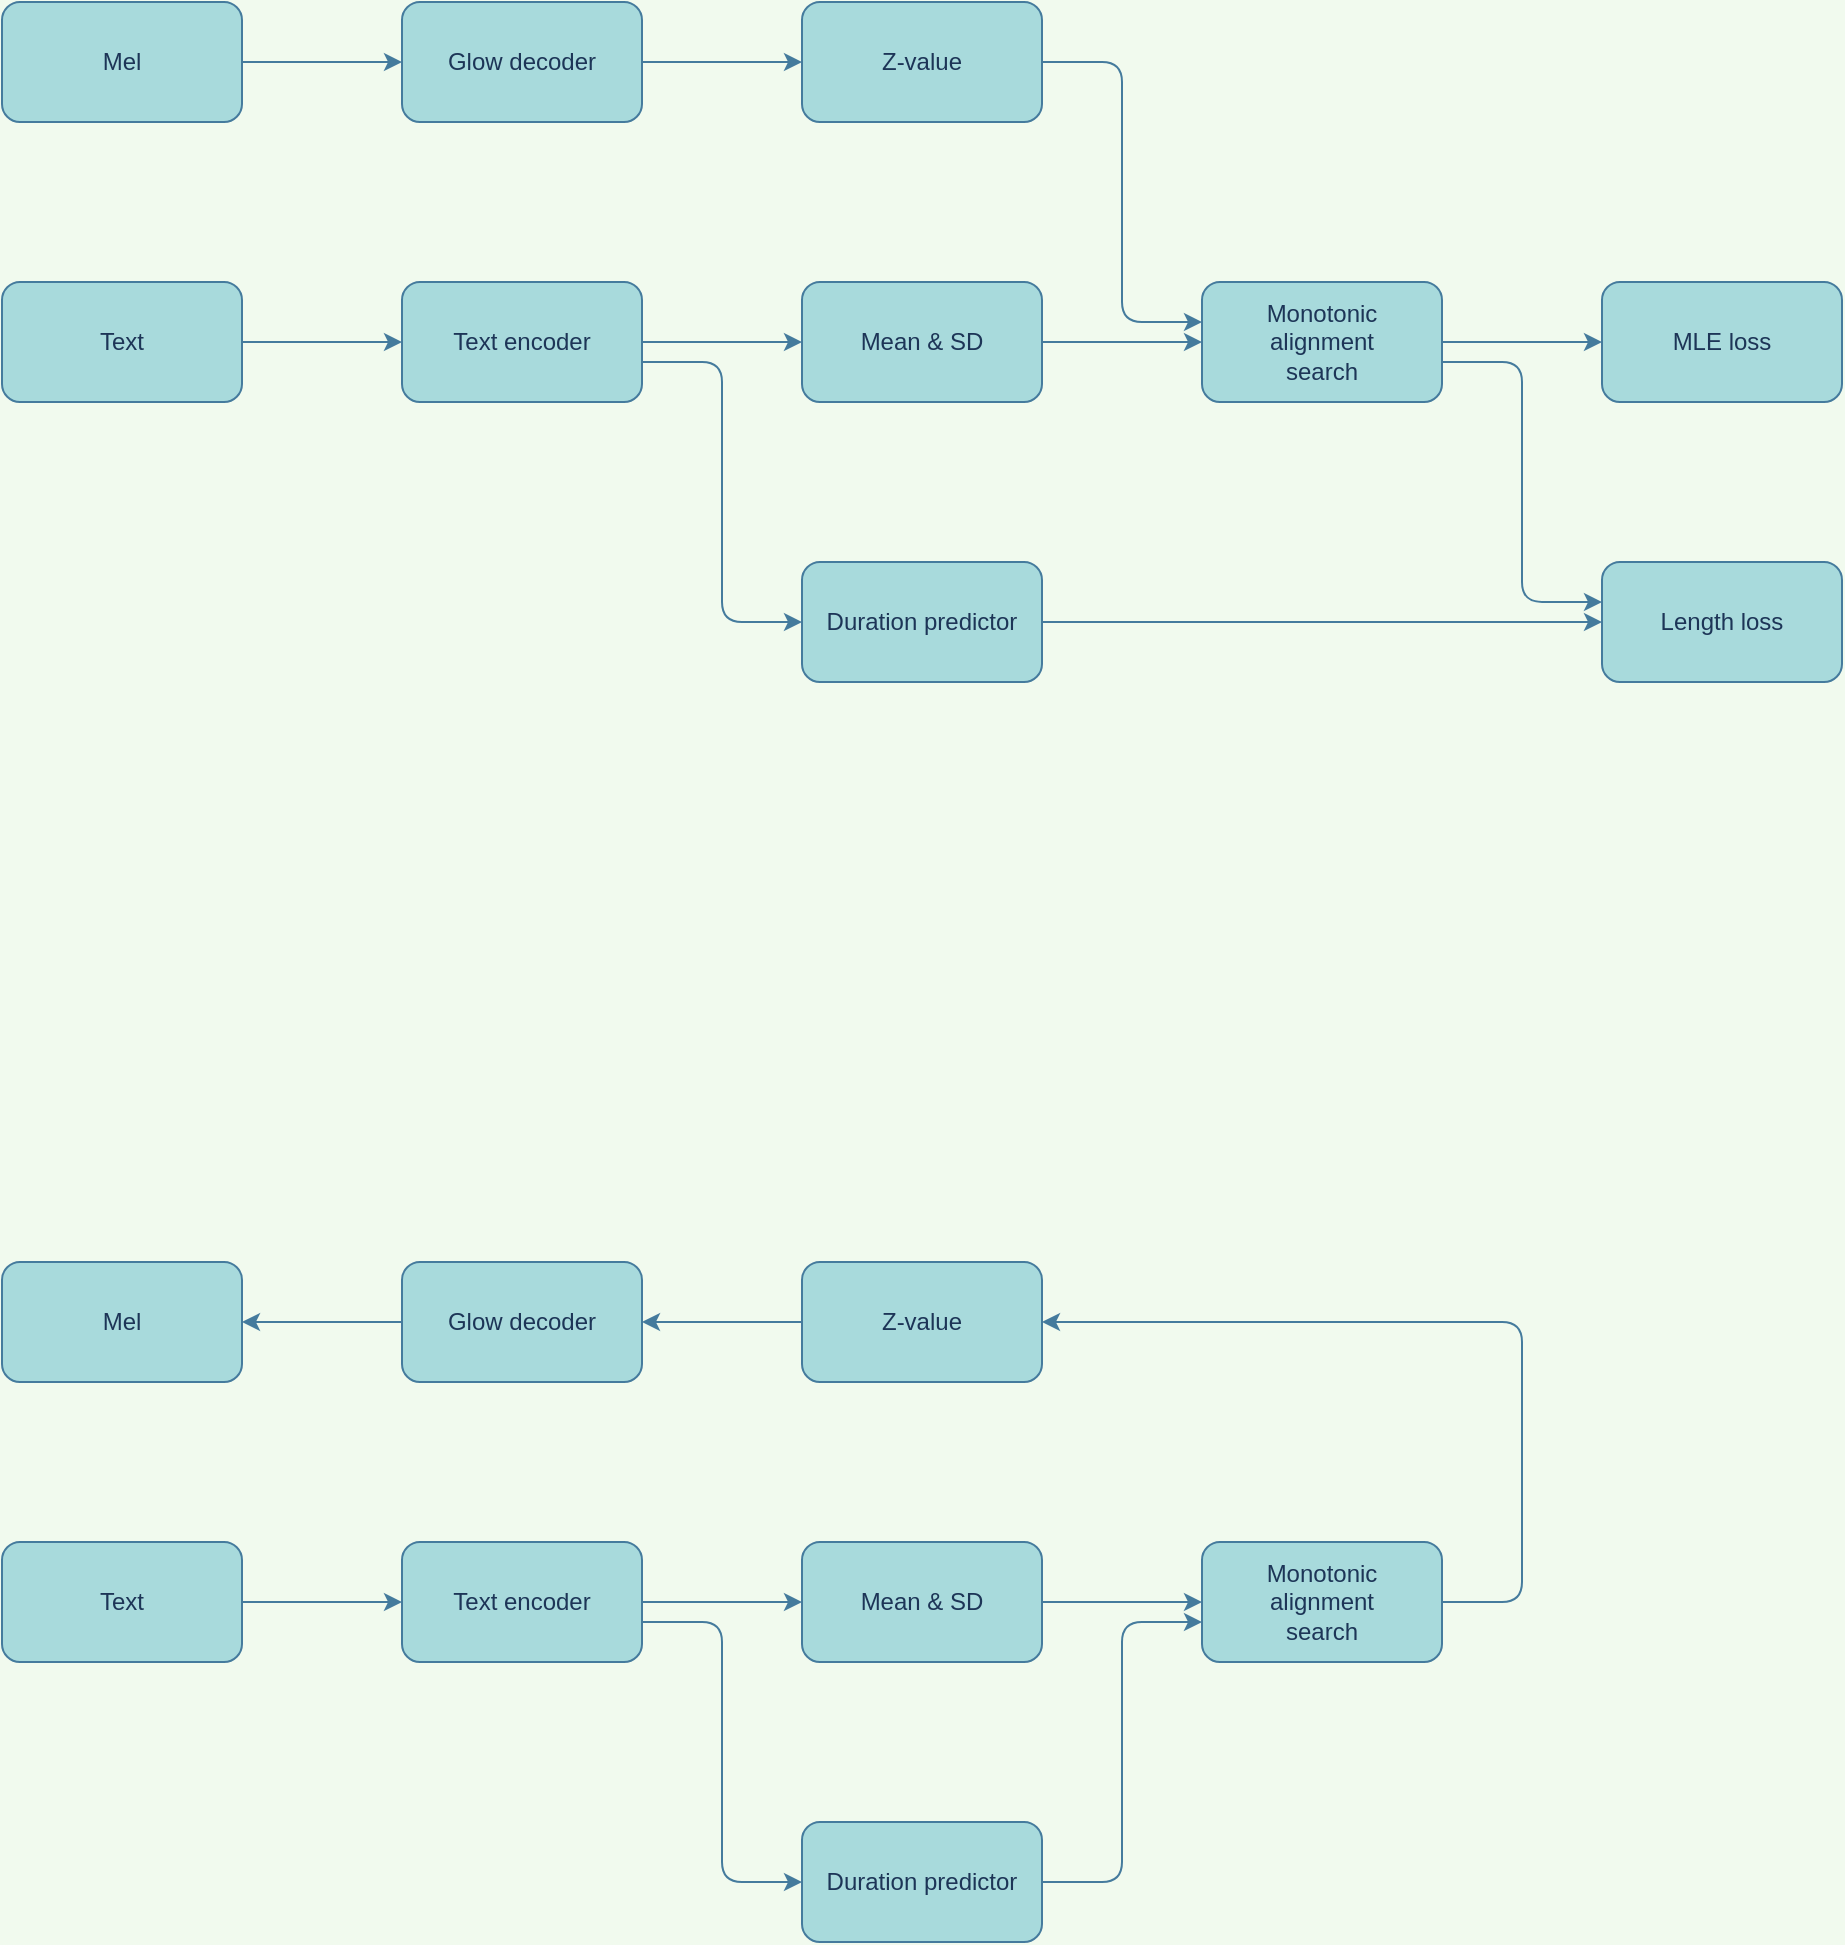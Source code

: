 <mxfile version="13.7.3" type="device" pages="4"><diagram id="IRKtzg0IIKD_O0nZjtbY" name="GlowTTS"><mxGraphModel dx="1088" dy="880" grid="1" gridSize="10" guides="1" tooltips="1" connect="1" arrows="1" fold="1" page="1" pageScale="1" pageWidth="827" pageHeight="1169" background="#F1FAEE" math="0" shadow="0"><root><mxCell id="0"/><mxCell id="1" parent="0"/><mxCell id="r35C9AqcLPZcQFkgy3jB-3" value="" style="edgeStyle=orthogonalEdgeStyle;orthogonalLoop=1;jettySize=auto;html=1;strokeColor=#457B9D;fontColor=#1D3557;labelBackgroundColor=#F1FAEE;" parent="1" source="r35C9AqcLPZcQFkgy3jB-1" target="r35C9AqcLPZcQFkgy3jB-2" edge="1"><mxGeometry relative="1" as="geometry"/></mxCell><mxCell id="r35C9AqcLPZcQFkgy3jB-1" value="Mel" style="whiteSpace=wrap;html=1;rounded=1;fillColor=#A8DADC;strokeColor=#457B9D;fontColor=#1D3557;" parent="1" vertex="1"><mxGeometry x="40" y="40" width="120" height="60" as="geometry"/></mxCell><mxCell id="r35C9AqcLPZcQFkgy3jB-5" value="" style="edgeStyle=orthogonalEdgeStyle;orthogonalLoop=1;jettySize=auto;html=1;strokeColor=#457B9D;fontColor=#1D3557;labelBackgroundColor=#F1FAEE;" parent="1" source="r35C9AqcLPZcQFkgy3jB-2" target="r35C9AqcLPZcQFkgy3jB-4" edge="1"><mxGeometry relative="1" as="geometry"/></mxCell><mxCell id="r35C9AqcLPZcQFkgy3jB-2" value="Glow decoder" style="whiteSpace=wrap;html=1;rounded=1;fillColor=#A8DADC;strokeColor=#457B9D;fontColor=#1D3557;" parent="1" vertex="1"><mxGeometry x="240" y="40" width="120" height="60" as="geometry"/></mxCell><mxCell id="r35C9AqcLPZcQFkgy3jB-29" style="edgeStyle=orthogonalEdgeStyle;orthogonalLoop=1;jettySize=auto;html=1;strokeColor=#457B9D;fontColor=#1D3557;labelBackgroundColor=#F1FAEE;" parent="1" source="r35C9AqcLPZcQFkgy3jB-4" target="r35C9AqcLPZcQFkgy3jB-18" edge="1"><mxGeometry relative="1" as="geometry"><Array as="points"><mxPoint x="600" y="70"/><mxPoint x="600" y="200"/></Array></mxGeometry></mxCell><mxCell id="r35C9AqcLPZcQFkgy3jB-4" value="Z-value" style="whiteSpace=wrap;html=1;rounded=1;fillColor=#A8DADC;strokeColor=#457B9D;fontColor=#1D3557;" parent="1" vertex="1"><mxGeometry x="440" y="40" width="120" height="60" as="geometry"/></mxCell><mxCell id="r35C9AqcLPZcQFkgy3jB-11" value="" style="edgeStyle=orthogonalEdgeStyle;orthogonalLoop=1;jettySize=auto;html=1;strokeColor=#457B9D;fontColor=#1D3557;labelBackgroundColor=#F1FAEE;" parent="1" source="r35C9AqcLPZcQFkgy3jB-8" target="r35C9AqcLPZcQFkgy3jB-10" edge="1"><mxGeometry relative="1" as="geometry"/></mxCell><mxCell id="r35C9AqcLPZcQFkgy3jB-8" value="Text" style="whiteSpace=wrap;html=1;rounded=1;fillColor=#A8DADC;strokeColor=#457B9D;fontColor=#1D3557;" parent="1" vertex="1"><mxGeometry x="40" y="180" width="120" height="60" as="geometry"/></mxCell><mxCell id="r35C9AqcLPZcQFkgy3jB-13" value="" style="edgeStyle=orthogonalEdgeStyle;orthogonalLoop=1;jettySize=auto;html=1;strokeColor=#457B9D;fontColor=#1D3557;labelBackgroundColor=#F1FAEE;" parent="1" source="r35C9AqcLPZcQFkgy3jB-10" target="r35C9AqcLPZcQFkgy3jB-12" edge="1"><mxGeometry relative="1" as="geometry"/></mxCell><mxCell id="r35C9AqcLPZcQFkgy3jB-22" style="edgeStyle=orthogonalEdgeStyle;orthogonalLoop=1;jettySize=auto;html=1;strokeColor=#457B9D;fontColor=#1D3557;labelBackgroundColor=#F1FAEE;" parent="1" source="r35C9AqcLPZcQFkgy3jB-10" target="r35C9AqcLPZcQFkgy3jB-16" edge="1"><mxGeometry relative="1" as="geometry"><Array as="points"><mxPoint x="400" y="220"/><mxPoint x="400" y="350"/></Array></mxGeometry></mxCell><mxCell id="r35C9AqcLPZcQFkgy3jB-10" value="Text encoder" style="whiteSpace=wrap;html=1;rounded=1;fillColor=#A8DADC;strokeColor=#457B9D;fontColor=#1D3557;" parent="1" vertex="1"><mxGeometry x="240" y="180" width="120" height="60" as="geometry"/></mxCell><mxCell id="r35C9AqcLPZcQFkgy3jB-19" value="" style="edgeStyle=orthogonalEdgeStyle;orthogonalLoop=1;jettySize=auto;html=1;strokeColor=#457B9D;fontColor=#1D3557;labelBackgroundColor=#F1FAEE;" parent="1" source="r35C9AqcLPZcQFkgy3jB-12" target="r35C9AqcLPZcQFkgy3jB-18" edge="1"><mxGeometry relative="1" as="geometry"/></mxCell><mxCell id="r35C9AqcLPZcQFkgy3jB-12" value="Mean &amp;amp; SD" style="whiteSpace=wrap;html=1;rounded=1;fillColor=#A8DADC;strokeColor=#457B9D;fontColor=#1D3557;" parent="1" vertex="1"><mxGeometry x="440" y="180" width="120" height="60" as="geometry"/></mxCell><mxCell id="r35C9AqcLPZcQFkgy3jB-25" style="edgeStyle=orthogonalEdgeStyle;orthogonalLoop=1;jettySize=auto;html=1;strokeColor=#457B9D;fontColor=#1D3557;labelBackgroundColor=#F1FAEE;" parent="1" source="r35C9AqcLPZcQFkgy3jB-16" target="r35C9AqcLPZcQFkgy3jB-23" edge="1"><mxGeometry relative="1" as="geometry"/></mxCell><mxCell id="r35C9AqcLPZcQFkgy3jB-16" value="Duration predictor" style="whiteSpace=wrap;html=1;rounded=1;fillColor=#A8DADC;strokeColor=#457B9D;fontColor=#1D3557;" parent="1" vertex="1"><mxGeometry x="440" y="320" width="120" height="60" as="geometry"/></mxCell><mxCell id="r35C9AqcLPZcQFkgy3jB-21" value="" style="edgeStyle=orthogonalEdgeStyle;orthogonalLoop=1;jettySize=auto;html=1;strokeColor=#457B9D;fontColor=#1D3557;labelBackgroundColor=#F1FAEE;" parent="1" source="r35C9AqcLPZcQFkgy3jB-18" target="r35C9AqcLPZcQFkgy3jB-20" edge="1"><mxGeometry relative="1" as="geometry"/></mxCell><mxCell id="r35C9AqcLPZcQFkgy3jB-26" style="edgeStyle=orthogonalEdgeStyle;orthogonalLoop=1;jettySize=auto;html=1;strokeColor=#457B9D;fontColor=#1D3557;labelBackgroundColor=#F1FAEE;" parent="1" source="r35C9AqcLPZcQFkgy3jB-18" target="r35C9AqcLPZcQFkgy3jB-23" edge="1"><mxGeometry relative="1" as="geometry"><Array as="points"><mxPoint x="800" y="220"/><mxPoint x="800" y="340"/></Array></mxGeometry></mxCell><mxCell id="r35C9AqcLPZcQFkgy3jB-18" value="Monotonic&lt;br&gt;alignment&lt;br&gt;search" style="whiteSpace=wrap;html=1;rounded=1;fillColor=#A8DADC;strokeColor=#457B9D;fontColor=#1D3557;" parent="1" vertex="1"><mxGeometry x="640" y="180" width="120" height="60" as="geometry"/></mxCell><mxCell id="r35C9AqcLPZcQFkgy3jB-20" value="MLE loss" style="whiteSpace=wrap;html=1;rounded=1;fillColor=#A8DADC;strokeColor=#457B9D;fontColor=#1D3557;" parent="1" vertex="1"><mxGeometry x="840" y="180" width="120" height="60" as="geometry"/></mxCell><mxCell id="r35C9AqcLPZcQFkgy3jB-23" value="Length loss" style="whiteSpace=wrap;html=1;rounded=1;fillColor=#A8DADC;strokeColor=#457B9D;fontColor=#1D3557;" parent="1" vertex="1"><mxGeometry x="840" y="320" width="120" height="60" as="geometry"/></mxCell><mxCell id="r35C9AqcLPZcQFkgy3jB-35" value="Mel" style="whiteSpace=wrap;html=1;rounded=1;fillColor=#A8DADC;strokeColor=#457B9D;fontColor=#1D3557;" parent="1" vertex="1"><mxGeometry x="40" y="670" width="120" height="60" as="geometry"/></mxCell><mxCell id="r35C9AqcLPZcQFkgy3jB-61" style="edgeStyle=orthogonalEdgeStyle;jumpStyle=sharp;jumpSize=12;orthogonalLoop=1;jettySize=auto;html=1;strokeColor=#457B9D;fontColor=#1D3557;labelBackgroundColor=#F1FAEE;" parent="1" source="r35C9AqcLPZcQFkgy3jB-37" target="r35C9AqcLPZcQFkgy3jB-35" edge="1"><mxGeometry relative="1" as="geometry"/></mxCell><mxCell id="r35C9AqcLPZcQFkgy3jB-37" value="Glow decoder" style="whiteSpace=wrap;html=1;rounded=1;fillColor=#A8DADC;strokeColor=#457B9D;fontColor=#1D3557;" parent="1" vertex="1"><mxGeometry x="240" y="670" width="120" height="60" as="geometry"/></mxCell><mxCell id="r35C9AqcLPZcQFkgy3jB-60" value="" style="edgeStyle=orthogonalEdgeStyle;jumpStyle=sharp;jumpSize=12;orthogonalLoop=1;jettySize=auto;html=1;strokeColor=#457B9D;fontColor=#1D3557;labelBackgroundColor=#F1FAEE;" parent="1" source="r35C9AqcLPZcQFkgy3jB-39" target="r35C9AqcLPZcQFkgy3jB-37" edge="1"><mxGeometry relative="1" as="geometry"/></mxCell><mxCell id="r35C9AqcLPZcQFkgy3jB-39" value="Z-value" style="whiteSpace=wrap;html=1;rounded=1;fillColor=#A8DADC;strokeColor=#457B9D;fontColor=#1D3557;" parent="1" vertex="1"><mxGeometry x="440" y="670" width="120" height="60" as="geometry"/></mxCell><mxCell id="r35C9AqcLPZcQFkgy3jB-40" value="" style="edgeStyle=orthogonalEdgeStyle;orthogonalLoop=1;jettySize=auto;html=1;strokeColor=#457B9D;fontColor=#1D3557;labelBackgroundColor=#F1FAEE;" parent="1" source="r35C9AqcLPZcQFkgy3jB-41" target="r35C9AqcLPZcQFkgy3jB-44" edge="1"><mxGeometry relative="1" as="geometry"/></mxCell><mxCell id="r35C9AqcLPZcQFkgy3jB-41" value="Text" style="whiteSpace=wrap;html=1;rounded=1;fillColor=#A8DADC;strokeColor=#457B9D;fontColor=#1D3557;" parent="1" vertex="1"><mxGeometry x="40" y="810" width="120" height="60" as="geometry"/></mxCell><mxCell id="r35C9AqcLPZcQFkgy3jB-42" value="" style="edgeStyle=orthogonalEdgeStyle;orthogonalLoop=1;jettySize=auto;html=1;strokeColor=#457B9D;fontColor=#1D3557;labelBackgroundColor=#F1FAEE;" parent="1" source="r35C9AqcLPZcQFkgy3jB-44" target="r35C9AqcLPZcQFkgy3jB-46" edge="1"><mxGeometry relative="1" as="geometry"/></mxCell><mxCell id="r35C9AqcLPZcQFkgy3jB-43" style="edgeStyle=orthogonalEdgeStyle;orthogonalLoop=1;jettySize=auto;html=1;strokeColor=#457B9D;fontColor=#1D3557;labelBackgroundColor=#F1FAEE;" parent="1" source="r35C9AqcLPZcQFkgy3jB-44" target="r35C9AqcLPZcQFkgy3jB-48" edge="1"><mxGeometry relative="1" as="geometry"><Array as="points"><mxPoint x="400" y="850"/><mxPoint x="400" y="980"/></Array></mxGeometry></mxCell><mxCell id="r35C9AqcLPZcQFkgy3jB-44" value="Text encoder" style="whiteSpace=wrap;html=1;rounded=1;fillColor=#A8DADC;strokeColor=#457B9D;fontColor=#1D3557;" parent="1" vertex="1"><mxGeometry x="240" y="810" width="120" height="60" as="geometry"/></mxCell><mxCell id="r35C9AqcLPZcQFkgy3jB-45" value="" style="edgeStyle=orthogonalEdgeStyle;orthogonalLoop=1;jettySize=auto;html=1;strokeColor=#457B9D;fontColor=#1D3557;labelBackgroundColor=#F1FAEE;" parent="1" source="r35C9AqcLPZcQFkgy3jB-46" target="r35C9AqcLPZcQFkgy3jB-51" edge="1"><mxGeometry relative="1" as="geometry"/></mxCell><mxCell id="r35C9AqcLPZcQFkgy3jB-46" value="Mean &amp;amp; SD" style="whiteSpace=wrap;html=1;rounded=1;fillColor=#A8DADC;strokeColor=#457B9D;fontColor=#1D3557;" parent="1" vertex="1"><mxGeometry x="440" y="810" width="120" height="60" as="geometry"/></mxCell><mxCell id="r35C9AqcLPZcQFkgy3jB-58" style="edgeStyle=orthogonalEdgeStyle;jumpStyle=sharp;jumpSize=12;orthogonalLoop=1;jettySize=auto;html=1;strokeColor=#457B9D;fontColor=#1D3557;labelBackgroundColor=#F1FAEE;" parent="1" source="r35C9AqcLPZcQFkgy3jB-48" target="r35C9AqcLPZcQFkgy3jB-51" edge="1"><mxGeometry relative="1" as="geometry"><Array as="points"><mxPoint x="600" y="980"/><mxPoint x="600" y="850"/></Array></mxGeometry></mxCell><mxCell id="r35C9AqcLPZcQFkgy3jB-48" value="Duration predictor" style="whiteSpace=wrap;html=1;rounded=1;fillColor=#A8DADC;strokeColor=#457B9D;fontColor=#1D3557;" parent="1" vertex="1"><mxGeometry x="440" y="950" width="120" height="60" as="geometry"/></mxCell><mxCell id="r35C9AqcLPZcQFkgy3jB-59" style="edgeStyle=orthogonalEdgeStyle;jumpStyle=sharp;jumpSize=12;orthogonalLoop=1;jettySize=auto;html=1;entryX=1;entryY=0.5;entryDx=0;entryDy=0;strokeColor=#457B9D;fontColor=#1D3557;labelBackgroundColor=#F1FAEE;" parent="1" source="r35C9AqcLPZcQFkgy3jB-51" target="r35C9AqcLPZcQFkgy3jB-39" edge="1"><mxGeometry relative="1" as="geometry"><Array as="points"><mxPoint x="800" y="840"/><mxPoint x="800" y="700"/></Array></mxGeometry></mxCell><mxCell id="r35C9AqcLPZcQFkgy3jB-51" value="Monotonic&lt;br&gt;alignment&lt;br&gt;search" style="whiteSpace=wrap;html=1;rounded=1;fillColor=#A8DADC;strokeColor=#457B9D;fontColor=#1D3557;" parent="1" vertex="1"><mxGeometry x="640" y="810" width="120" height="60" as="geometry"/></mxCell></root></mxGraphModel></diagram><diagram name="SE GlowTTS" id="hl700YSY_Su9C6SNWx8_"><mxGraphModel dx="1088" dy="880" grid="1" gridSize="10" guides="1" tooltips="1" connect="1" arrows="1" fold="1" page="1" pageScale="1" pageWidth="827" pageHeight="1169" background="#F1FAEE" math="0" shadow="0"><root><mxCell id="OS0VNcdVJbQ8w92hA43z-0"/><mxCell id="OS0VNcdVJbQ8w92hA43z-1" parent="OS0VNcdVJbQ8w92hA43z-0"/><mxCell id="OS0VNcdVJbQ8w92hA43z-2" value="" style="edgeStyle=orthogonalEdgeStyle;orthogonalLoop=1;jettySize=auto;html=1;strokeColor=#457B9D;fontColor=#1D3557;labelBackgroundColor=#F1FAEE;" edge="1" parent="OS0VNcdVJbQ8w92hA43z-1" source="OS0VNcdVJbQ8w92hA43z-3" target="OS0VNcdVJbQ8w92hA43z-5"><mxGeometry relative="1" as="geometry"/></mxCell><mxCell id="OS0VNcdVJbQ8w92hA43z-3" value="Mel" style="whiteSpace=wrap;html=1;rounded=1;fillColor=#A8DADC;strokeColor=#457B9D;fontColor=#1D3557;" vertex="1" parent="OS0VNcdVJbQ8w92hA43z-1"><mxGeometry x="40" y="150" width="120" height="60" as="geometry"/></mxCell><mxCell id="OS0VNcdVJbQ8w92hA43z-4" value="" style="edgeStyle=orthogonalEdgeStyle;orthogonalLoop=1;jettySize=auto;html=1;strokeColor=#457B9D;fontColor=#1D3557;labelBackgroundColor=#F1FAEE;" edge="1" parent="OS0VNcdVJbQ8w92hA43z-1" source="OS0VNcdVJbQ8w92hA43z-5" target="OS0VNcdVJbQ8w92hA43z-7"><mxGeometry relative="1" as="geometry"/></mxCell><mxCell id="OS0VNcdVJbQ8w92hA43z-5" value="Glow decoder" style="whiteSpace=wrap;html=1;rounded=1;fillColor=#A8DADC;strokeColor=#457B9D;fontColor=#1D3557;" vertex="1" parent="OS0VNcdVJbQ8w92hA43z-1"><mxGeometry x="240" y="150" width="120" height="60" as="geometry"/></mxCell><mxCell id="OS0VNcdVJbQ8w92hA43z-6" style="edgeStyle=orthogonalEdgeStyle;orthogonalLoop=1;jettySize=auto;html=1;strokeColor=#457B9D;fontColor=#1D3557;labelBackgroundColor=#F1FAEE;" edge="1" parent="OS0VNcdVJbQ8w92hA43z-1" source="OS0VNcdVJbQ8w92hA43z-7" target="OS0VNcdVJbQ8w92hA43z-19"><mxGeometry relative="1" as="geometry"><Array as="points"><mxPoint x="600" y="180"/><mxPoint x="600" y="310"/></Array></mxGeometry></mxCell><mxCell id="OS0VNcdVJbQ8w92hA43z-7" value="Z-value" style="whiteSpace=wrap;html=1;rounded=1;fillColor=#A8DADC;strokeColor=#457B9D;fontColor=#1D3557;" vertex="1" parent="OS0VNcdVJbQ8w92hA43z-1"><mxGeometry x="440" y="150" width="120" height="60" as="geometry"/></mxCell><mxCell id="OS0VNcdVJbQ8w92hA43z-8" value="" style="edgeStyle=orthogonalEdgeStyle;orthogonalLoop=1;jettySize=auto;html=1;strokeColor=#457B9D;fontColor=#1D3557;labelBackgroundColor=#F1FAEE;" edge="1" parent="OS0VNcdVJbQ8w92hA43z-1" source="OS0VNcdVJbQ8w92hA43z-9" target="OS0VNcdVJbQ8w92hA43z-12"><mxGeometry relative="1" as="geometry"/></mxCell><mxCell id="OS0VNcdVJbQ8w92hA43z-9" value="Text" style="whiteSpace=wrap;html=1;rounded=1;fillColor=#A8DADC;strokeColor=#457B9D;fontColor=#1D3557;" vertex="1" parent="OS0VNcdVJbQ8w92hA43z-1"><mxGeometry x="40" y="290" width="120" height="60" as="geometry"/></mxCell><mxCell id="OS0VNcdVJbQ8w92hA43z-10" value="" style="edgeStyle=orthogonalEdgeStyle;orthogonalLoop=1;jettySize=auto;html=1;strokeColor=#457B9D;fontColor=#1D3557;labelBackgroundColor=#F1FAEE;" edge="1" parent="OS0VNcdVJbQ8w92hA43z-1" source="OS0VNcdVJbQ8w92hA43z-12" target="OS0VNcdVJbQ8w92hA43z-14"><mxGeometry relative="1" as="geometry"/></mxCell><mxCell id="OS0VNcdVJbQ8w92hA43z-11" style="edgeStyle=orthogonalEdgeStyle;orthogonalLoop=1;jettySize=auto;html=1;strokeColor=#457B9D;fontColor=#1D3557;labelBackgroundColor=#F1FAEE;" edge="1" parent="OS0VNcdVJbQ8w92hA43z-1" source="OS0VNcdVJbQ8w92hA43z-12" target="OS0VNcdVJbQ8w92hA43z-16"><mxGeometry relative="1" as="geometry"><Array as="points"><mxPoint x="400" y="330"/><mxPoint x="400" y="460"/></Array></mxGeometry></mxCell><mxCell id="OS0VNcdVJbQ8w92hA43z-12" value="Text encoder" style="whiteSpace=wrap;html=1;rounded=1;fillColor=#A8DADC;strokeColor=#457B9D;fontColor=#1D3557;" vertex="1" parent="OS0VNcdVJbQ8w92hA43z-1"><mxGeometry x="240" y="290" width="120" height="60" as="geometry"/></mxCell><mxCell id="OS0VNcdVJbQ8w92hA43z-13" value="" style="edgeStyle=orthogonalEdgeStyle;orthogonalLoop=1;jettySize=auto;html=1;strokeColor=#457B9D;fontColor=#1D3557;labelBackgroundColor=#F1FAEE;" edge="1" parent="OS0VNcdVJbQ8w92hA43z-1" source="OS0VNcdVJbQ8w92hA43z-14" target="OS0VNcdVJbQ8w92hA43z-19"><mxGeometry relative="1" as="geometry"/></mxCell><mxCell id="OS0VNcdVJbQ8w92hA43z-14" value="Mean &amp;amp; SD" style="whiteSpace=wrap;html=1;rounded=1;fillColor=#A8DADC;strokeColor=#457B9D;fontColor=#1D3557;" vertex="1" parent="OS0VNcdVJbQ8w92hA43z-1"><mxGeometry x="440" y="290" width="120" height="60" as="geometry"/></mxCell><mxCell id="OS0VNcdVJbQ8w92hA43z-15" style="edgeStyle=orthogonalEdgeStyle;orthogonalLoop=1;jettySize=auto;html=1;strokeColor=#457B9D;fontColor=#1D3557;labelBackgroundColor=#F1FAEE;" edge="1" parent="OS0VNcdVJbQ8w92hA43z-1" source="OS0VNcdVJbQ8w92hA43z-16" target="OS0VNcdVJbQ8w92hA43z-21"><mxGeometry relative="1" as="geometry"/></mxCell><mxCell id="OS0VNcdVJbQ8w92hA43z-16" value="Duration predictor" style="whiteSpace=wrap;html=1;rounded=1;fillColor=#A8DADC;strokeColor=#457B9D;fontColor=#1D3557;" vertex="1" parent="OS0VNcdVJbQ8w92hA43z-1"><mxGeometry x="440" y="430" width="120" height="60" as="geometry"/></mxCell><mxCell id="OS0VNcdVJbQ8w92hA43z-17" value="" style="edgeStyle=orthogonalEdgeStyle;orthogonalLoop=1;jettySize=auto;html=1;strokeColor=#457B9D;fontColor=#1D3557;labelBackgroundColor=#F1FAEE;" edge="1" parent="OS0VNcdVJbQ8w92hA43z-1" source="OS0VNcdVJbQ8w92hA43z-19" target="OS0VNcdVJbQ8w92hA43z-20"><mxGeometry relative="1" as="geometry"/></mxCell><mxCell id="OS0VNcdVJbQ8w92hA43z-18" style="edgeStyle=orthogonalEdgeStyle;orthogonalLoop=1;jettySize=auto;html=1;strokeColor=#457B9D;fontColor=#1D3557;labelBackgroundColor=#F1FAEE;" edge="1" parent="OS0VNcdVJbQ8w92hA43z-1" source="OS0VNcdVJbQ8w92hA43z-19" target="OS0VNcdVJbQ8w92hA43z-21"><mxGeometry relative="1" as="geometry"><Array as="points"><mxPoint x="800" y="330"/><mxPoint x="800" y="450"/></Array></mxGeometry></mxCell><mxCell id="OS0VNcdVJbQ8w92hA43z-19" value="Monotonic&lt;br&gt;alignment&lt;br&gt;search" style="whiteSpace=wrap;html=1;rounded=1;fillColor=#A8DADC;strokeColor=#457B9D;fontColor=#1D3557;" vertex="1" parent="OS0VNcdVJbQ8w92hA43z-1"><mxGeometry x="640" y="290" width="120" height="60" as="geometry"/></mxCell><mxCell id="OS0VNcdVJbQ8w92hA43z-20" value="MLE loss" style="whiteSpace=wrap;html=1;rounded=1;fillColor=#A8DADC;strokeColor=#457B9D;fontColor=#1D3557;" vertex="1" parent="OS0VNcdVJbQ8w92hA43z-1"><mxGeometry x="840" y="290" width="120" height="60" as="geometry"/></mxCell><mxCell id="OS0VNcdVJbQ8w92hA43z-21" value="Length loss" style="whiteSpace=wrap;html=1;rounded=1;fillColor=#A8DADC;strokeColor=#457B9D;fontColor=#1D3557;" vertex="1" parent="OS0VNcdVJbQ8w92hA43z-1"><mxGeometry x="840" y="430" width="120" height="60" as="geometry"/></mxCell><mxCell id="OS0VNcdVJbQ8w92hA43z-22" value="Mel" style="whiteSpace=wrap;html=1;rounded=1;fillColor=#A8DADC;strokeColor=#457B9D;fontColor=#1D3557;" vertex="1" parent="OS0VNcdVJbQ8w92hA43z-1"><mxGeometry x="40" y="670" width="120" height="60" as="geometry"/></mxCell><mxCell id="OS0VNcdVJbQ8w92hA43z-23" style="edgeStyle=orthogonalEdgeStyle;jumpStyle=sharp;jumpSize=12;orthogonalLoop=1;jettySize=auto;html=1;strokeColor=#457B9D;fontColor=#1D3557;labelBackgroundColor=#F1FAEE;" edge="1" parent="OS0VNcdVJbQ8w92hA43z-1" source="OS0VNcdVJbQ8w92hA43z-24" target="OS0VNcdVJbQ8w92hA43z-22"><mxGeometry relative="1" as="geometry"/></mxCell><mxCell id="OS0VNcdVJbQ8w92hA43z-24" value="Glow decoder" style="whiteSpace=wrap;html=1;rounded=1;fillColor=#A8DADC;strokeColor=#457B9D;fontColor=#1D3557;" vertex="1" parent="OS0VNcdVJbQ8w92hA43z-1"><mxGeometry x="240" y="670" width="120" height="60" as="geometry"/></mxCell><mxCell id="OS0VNcdVJbQ8w92hA43z-25" value="" style="edgeStyle=orthogonalEdgeStyle;jumpStyle=sharp;jumpSize=12;orthogonalLoop=1;jettySize=auto;html=1;strokeColor=#457B9D;fontColor=#1D3557;labelBackgroundColor=#F1FAEE;" edge="1" parent="OS0VNcdVJbQ8w92hA43z-1" source="OS0VNcdVJbQ8w92hA43z-26" target="OS0VNcdVJbQ8w92hA43z-24"><mxGeometry relative="1" as="geometry"/></mxCell><mxCell id="OS0VNcdVJbQ8w92hA43z-26" value="Z-value" style="whiteSpace=wrap;html=1;rounded=1;fillColor=#A8DADC;strokeColor=#457B9D;fontColor=#1D3557;" vertex="1" parent="OS0VNcdVJbQ8w92hA43z-1"><mxGeometry x="440" y="670" width="120" height="60" as="geometry"/></mxCell><mxCell id="OS0VNcdVJbQ8w92hA43z-27" value="" style="edgeStyle=orthogonalEdgeStyle;orthogonalLoop=1;jettySize=auto;html=1;strokeColor=#457B9D;fontColor=#1D3557;labelBackgroundColor=#F1FAEE;" edge="1" parent="OS0VNcdVJbQ8w92hA43z-1" source="OS0VNcdVJbQ8w92hA43z-28" target="OS0VNcdVJbQ8w92hA43z-31"><mxGeometry relative="1" as="geometry"/></mxCell><mxCell id="OS0VNcdVJbQ8w92hA43z-28" value="Text" style="whiteSpace=wrap;html=1;rounded=1;fillColor=#A8DADC;strokeColor=#457B9D;fontColor=#1D3557;" vertex="1" parent="OS0VNcdVJbQ8w92hA43z-1"><mxGeometry x="40" y="810" width="120" height="60" as="geometry"/></mxCell><mxCell id="OS0VNcdVJbQ8w92hA43z-29" value="" style="edgeStyle=orthogonalEdgeStyle;orthogonalLoop=1;jettySize=auto;html=1;strokeColor=#457B9D;fontColor=#1D3557;labelBackgroundColor=#F1FAEE;" edge="1" parent="OS0VNcdVJbQ8w92hA43z-1" source="OS0VNcdVJbQ8w92hA43z-31" target="OS0VNcdVJbQ8w92hA43z-33"><mxGeometry relative="1" as="geometry"/></mxCell><mxCell id="OS0VNcdVJbQ8w92hA43z-30" style="edgeStyle=orthogonalEdgeStyle;orthogonalLoop=1;jettySize=auto;html=1;strokeColor=#457B9D;fontColor=#1D3557;labelBackgroundColor=#F1FAEE;" edge="1" parent="OS0VNcdVJbQ8w92hA43z-1" source="OS0VNcdVJbQ8w92hA43z-31" target="OS0VNcdVJbQ8w92hA43z-35"><mxGeometry relative="1" as="geometry"><Array as="points"><mxPoint x="400" y="850"/><mxPoint x="400" y="980"/></Array></mxGeometry></mxCell><mxCell id="OS0VNcdVJbQ8w92hA43z-31" value="Text encoder" style="whiteSpace=wrap;html=1;rounded=1;fillColor=#A8DADC;strokeColor=#457B9D;fontColor=#1D3557;" vertex="1" parent="OS0VNcdVJbQ8w92hA43z-1"><mxGeometry x="240" y="810" width="120" height="60" as="geometry"/></mxCell><mxCell id="OS0VNcdVJbQ8w92hA43z-32" value="" style="edgeStyle=orthogonalEdgeStyle;orthogonalLoop=1;jettySize=auto;html=1;strokeColor=#457B9D;fontColor=#1D3557;labelBackgroundColor=#F1FAEE;" edge="1" parent="OS0VNcdVJbQ8w92hA43z-1" source="OS0VNcdVJbQ8w92hA43z-33" target="OS0VNcdVJbQ8w92hA43z-37"><mxGeometry relative="1" as="geometry"/></mxCell><mxCell id="OS0VNcdVJbQ8w92hA43z-33" value="Mean &amp;amp; SD" style="whiteSpace=wrap;html=1;rounded=1;fillColor=#A8DADC;strokeColor=#457B9D;fontColor=#1D3557;" vertex="1" parent="OS0VNcdVJbQ8w92hA43z-1"><mxGeometry x="440" y="810" width="120" height="60" as="geometry"/></mxCell><mxCell id="OS0VNcdVJbQ8w92hA43z-34" style="edgeStyle=orthogonalEdgeStyle;jumpStyle=sharp;jumpSize=12;orthogonalLoop=1;jettySize=auto;html=1;strokeColor=#457B9D;fontColor=#1D3557;labelBackgroundColor=#F1FAEE;" edge="1" parent="OS0VNcdVJbQ8w92hA43z-1" source="OS0VNcdVJbQ8w92hA43z-35" target="OS0VNcdVJbQ8w92hA43z-37"><mxGeometry relative="1" as="geometry"><Array as="points"><mxPoint x="600" y="980"/><mxPoint x="600" y="850"/></Array></mxGeometry></mxCell><mxCell id="OS0VNcdVJbQ8w92hA43z-35" value="Duration predictor" style="whiteSpace=wrap;html=1;rounded=1;fillColor=#A8DADC;strokeColor=#457B9D;fontColor=#1D3557;" vertex="1" parent="OS0VNcdVJbQ8w92hA43z-1"><mxGeometry x="440" y="950" width="120" height="60" as="geometry"/></mxCell><mxCell id="OS0VNcdVJbQ8w92hA43z-36" style="edgeStyle=orthogonalEdgeStyle;jumpStyle=sharp;jumpSize=12;orthogonalLoop=1;jettySize=auto;html=1;entryX=1;entryY=0.5;entryDx=0;entryDy=0;strokeColor=#457B9D;fontColor=#1D3557;labelBackgroundColor=#F1FAEE;" edge="1" parent="OS0VNcdVJbQ8w92hA43z-1" source="OS0VNcdVJbQ8w92hA43z-37" target="OS0VNcdVJbQ8w92hA43z-26"><mxGeometry relative="1" as="geometry"><Array as="points"><mxPoint x="800" y="840"/><mxPoint x="800" y="700"/></Array></mxGeometry></mxCell><mxCell id="OS0VNcdVJbQ8w92hA43z-37" value="Monotonic&lt;br&gt;alignment&lt;br&gt;search" style="whiteSpace=wrap;html=1;rounded=1;fillColor=#A8DADC;strokeColor=#457B9D;fontColor=#1D3557;" vertex="1" parent="OS0VNcdVJbQ8w92hA43z-1"><mxGeometry x="640" y="810" width="120" height="60" as="geometry"/></mxCell><mxCell id="OS0VNcdVJbQ8w92hA43z-38" style="edgeStyle=orthogonalEdgeStyle;curved=0;rounded=1;sketch=0;jumpStyle=sharp;jumpSize=12;orthogonalLoop=1;jettySize=auto;html=1;endArrow=block;endFill=1;strokeColor=#457B9D;fillColor=#A8DADC;fontSize=3;fontColor=#1D3557;" edge="1" parent="OS0VNcdVJbQ8w92hA43z-1" source="OS0VNcdVJbQ8w92hA43z-40" target="OS0VNcdVJbQ8w92hA43z-5"><mxGeometry relative="1" as="geometry"><Array as="points"><mxPoint x="200" y="40"/><mxPoint x="200" y="170"/></Array></mxGeometry></mxCell><mxCell id="OS0VNcdVJbQ8w92hA43z-39" style="edgeStyle=orthogonalEdgeStyle;curved=0;rounded=1;sketch=0;jumpStyle=sharp;jumpSize=12;orthogonalLoop=1;jettySize=auto;html=1;endArrow=block;endFill=1;strokeColor=#457B9D;fillColor=#A8DADC;fontSize=3;fontColor=#1D3557;" edge="1" parent="OS0VNcdVJbQ8w92hA43z-1" source="OS0VNcdVJbQ8w92hA43z-40" target="OS0VNcdVJbQ8w92hA43z-12"><mxGeometry relative="1" as="geometry"><Array as="points"><mxPoint x="190" y="50"/><mxPoint x="190" y="310"/></Array></mxGeometry></mxCell><mxCell id="OS0VNcdVJbQ8w92hA43z-40" value="Speaker embedding" style="whiteSpace=wrap;html=1;rounded=1;fontColor=#1D3557;strokeColor=#457B9D;fillColor=#A8DADC;" vertex="1" parent="OS0VNcdVJbQ8w92hA43z-1"><mxGeometry x="40" y="10" width="120" height="60" as="geometry"/></mxCell><mxCell id="OS0VNcdVJbQ8w92hA43z-41" style="edgeStyle=orthogonalEdgeStyle;curved=0;rounded=1;sketch=0;jumpStyle=sharp;jumpSize=12;orthogonalLoop=1;jettySize=auto;html=1;endArrow=block;endFill=1;strokeColor=#457B9D;fillColor=#A8DADC;fontSize=3;fontColor=#1D3557;" edge="1" parent="OS0VNcdVJbQ8w92hA43z-1" source="OS0VNcdVJbQ8w92hA43z-43" target="OS0VNcdVJbQ8w92hA43z-24"><mxGeometry relative="1" as="geometry"><Array as="points"><mxPoint x="400" y="560"/><mxPoint x="400" y="690"/></Array></mxGeometry></mxCell><mxCell id="OS0VNcdVJbQ8w92hA43z-42" style="edgeStyle=orthogonalEdgeStyle;curved=0;rounded=1;sketch=0;jumpStyle=sharp;jumpSize=12;orthogonalLoop=1;jettySize=auto;html=1;endArrow=block;endFill=1;strokeColor=#457B9D;fillColor=#A8DADC;fontSize=3;fontColor=#1D3557;" edge="1" parent="OS0VNcdVJbQ8w92hA43z-1" source="OS0VNcdVJbQ8w92hA43z-43" target="OS0VNcdVJbQ8w92hA43z-31"><mxGeometry relative="1" as="geometry"><Array as="points"><mxPoint x="200" y="570"/><mxPoint x="200" y="830"/></Array></mxGeometry></mxCell><mxCell id="OS0VNcdVJbQ8w92hA43z-43" value="&lt;span&gt;Speaker embedding&lt;/span&gt;" style="whiteSpace=wrap;html=1;rounded=1;fontColor=#1D3557;strokeColor=#457B9D;fillColor=#A8DADC;" vertex="1" parent="OS0VNcdVJbQ8w92hA43z-1"><mxGeometry x="40" y="530" width="120" height="60" as="geometry"/></mxCell></root></mxGraphModel></diagram><diagram id="WV6g6VDxnx92HzxuxcOx" name="PE Glow-TTS"><mxGraphModel dx="1088" dy="880" grid="1" gridSize="10" guides="1" tooltips="1" connect="1" arrows="1" fold="1" page="1" pageScale="1" pageWidth="827" pageHeight="1169" math="0" shadow="0"><root><mxCell id="P2jU4MChhp6wtuDQnfO6-0"/><mxCell id="P2jU4MChhp6wtuDQnfO6-1" parent="P2jU4MChhp6wtuDQnfO6-0"/><mxCell id="8oK6CgvlmiJ6_9oiQDAh-0" value="" style="edgeStyle=orthogonalEdgeStyle;orthogonalLoop=1;jettySize=auto;html=1;strokeColor=#457B9D;fontColor=#1D3557;labelBackgroundColor=#F1FAEE;" parent="P2jU4MChhp6wtuDQnfO6-1" source="8oK6CgvlmiJ6_9oiQDAh-1" target="8oK6CgvlmiJ6_9oiQDAh-3" edge="1"><mxGeometry relative="1" as="geometry"><mxPoint x="600" y="200" as="targetPoint"/><Array as="points"><mxPoint x="200" y="200"/><mxPoint x="200" y="70"/></Array></mxGeometry></mxCell><mxCell id="8oK6CgvlmiJ6_9oiQDAh-1" value="Mel" style="whiteSpace=wrap;html=1;rounded=1;fillColor=#A8DADC;strokeColor=#457B9D;fontColor=#1D3557;" parent="P2jU4MChhp6wtuDQnfO6-1" vertex="1"><mxGeometry x="40" y="180" width="120" height="60" as="geometry"/></mxCell><mxCell id="8oK6CgvlmiJ6_9oiQDAh-2" value="" style="edgeStyle=orthogonalEdgeStyle;orthogonalLoop=1;jettySize=auto;html=1;strokeColor=#457B9D;fontColor=#1D3557;labelBackgroundColor=#F1FAEE;" parent="P2jU4MChhp6wtuDQnfO6-1" source="8oK6CgvlmiJ6_9oiQDAh-3" target="8oK6CgvlmiJ6_9oiQDAh-5" edge="1"><mxGeometry relative="1" as="geometry"/></mxCell><mxCell id="8oK6CgvlmiJ6_9oiQDAh-3" value="Glow Decoder" style="whiteSpace=wrap;html=1;rounded=1;fillColor=#A8DADC;strokeColor=#457B9D;fontColor=#1D3557;" parent="P2jU4MChhp6wtuDQnfO6-1" vertex="1"><mxGeometry x="440" y="40" width="120" height="60" as="geometry"/></mxCell><mxCell id="8oK6CgvlmiJ6_9oiQDAh-4" style="edgeStyle=orthogonalEdgeStyle;orthogonalLoop=1;jettySize=auto;html=1;strokeColor=#457B9D;fontColor=#1D3557;labelBackgroundColor=#F1FAEE;" parent="P2jU4MChhp6wtuDQnfO6-1" source="8oK6CgvlmiJ6_9oiQDAh-5" target="8oK6CgvlmiJ6_9oiQDAh-17" edge="1"><mxGeometry relative="1" as="geometry"><Array as="points"><mxPoint x="800" y="70"/><mxPoint x="800" y="340"/></Array></mxGeometry></mxCell><mxCell id="8oK6CgvlmiJ6_9oiQDAh-5" value="Z-value" style="whiteSpace=wrap;html=1;rounded=1;fillColor=#A8DADC;strokeColor=#457B9D;fontColor=#1D3557;" parent="P2jU4MChhp6wtuDQnfO6-1" vertex="1"><mxGeometry x="640" y="40" width="120" height="60" as="geometry"/></mxCell><mxCell id="8oK6CgvlmiJ6_9oiQDAh-6" value="" style="edgeStyle=orthogonalEdgeStyle;orthogonalLoop=1;jettySize=auto;html=1;strokeColor=#457B9D;fontColor=#1D3557;labelBackgroundColor=#F1FAEE;" parent="P2jU4MChhp6wtuDQnfO6-1" source="8oK6CgvlmiJ6_9oiQDAh-7" target="8oK6CgvlmiJ6_9oiQDAh-10" edge="1"><mxGeometry relative="1" as="geometry"/></mxCell><mxCell id="8oK6CgvlmiJ6_9oiQDAh-7" value="Text" style="whiteSpace=wrap;html=1;rounded=1;fillColor=#A8DADC;strokeColor=#457B9D;fontColor=#1D3557;" parent="P2jU4MChhp6wtuDQnfO6-1" vertex="1"><mxGeometry x="40" y="320" width="120" height="60" as="geometry"/></mxCell><mxCell id="8oK6CgvlmiJ6_9oiQDAh-8" value="" style="edgeStyle=orthogonalEdgeStyle;orthogonalLoop=1;jettySize=auto;html=1;strokeColor=#457B9D;fontColor=#1D3557;labelBackgroundColor=#F1FAEE;" parent="P2jU4MChhp6wtuDQnfO6-1" source="8oK6CgvlmiJ6_9oiQDAh-10" target="8oK6CgvlmiJ6_9oiQDAh-12" edge="1"><mxGeometry relative="1" as="geometry"/></mxCell><mxCell id="8oK6CgvlmiJ6_9oiQDAh-9" style="edgeStyle=orthogonalEdgeStyle;orthogonalLoop=1;jettySize=auto;html=1;strokeColor=#457B9D;fontColor=#1D3557;labelBackgroundColor=#F1FAEE;" parent="P2jU4MChhp6wtuDQnfO6-1" source="8oK6CgvlmiJ6_9oiQDAh-10" target="8oK6CgvlmiJ6_9oiQDAh-14" edge="1"><mxGeometry relative="1" as="geometry"><Array as="points"><mxPoint x="600" y="360"/><mxPoint x="600" y="480"/></Array></mxGeometry></mxCell><mxCell id="8oK6CgvlmiJ6_9oiQDAh-10" value="Text encoder" style="whiteSpace=wrap;html=1;rounded=1;fillColor=#A8DADC;strokeColor=#457B9D;fontColor=#1D3557;" parent="P2jU4MChhp6wtuDQnfO6-1" vertex="1"><mxGeometry x="440" y="320" width="120" height="60" as="geometry"/></mxCell><mxCell id="8oK6CgvlmiJ6_9oiQDAh-11" value="" style="edgeStyle=orthogonalEdgeStyle;orthogonalLoop=1;jettySize=auto;html=1;strokeColor=#457B9D;fontColor=#1D3557;labelBackgroundColor=#F1FAEE;" parent="P2jU4MChhp6wtuDQnfO6-1" source="8oK6CgvlmiJ6_9oiQDAh-12" target="8oK6CgvlmiJ6_9oiQDAh-17" edge="1"><mxGeometry relative="1" as="geometry"/></mxCell><mxCell id="8oK6CgvlmiJ6_9oiQDAh-12" value="Mean &amp;amp; SD" style="whiteSpace=wrap;html=1;rounded=1;fillColor=#A8DADC;strokeColor=#457B9D;fontColor=#1D3557;" parent="P2jU4MChhp6wtuDQnfO6-1" vertex="1"><mxGeometry x="640" y="320" width="120" height="60" as="geometry"/></mxCell><mxCell id="8oK6CgvlmiJ6_9oiQDAh-13" style="edgeStyle=orthogonalEdgeStyle;orthogonalLoop=1;jettySize=auto;html=1;strokeColor=#457B9D;fontColor=#1D3557;labelBackgroundColor=#F1FAEE;" parent="P2jU4MChhp6wtuDQnfO6-1" source="8oK6CgvlmiJ6_9oiQDAh-14" target="8oK6CgvlmiJ6_9oiQDAh-19" edge="1"><mxGeometry relative="1" as="geometry"/></mxCell><mxCell id="8oK6CgvlmiJ6_9oiQDAh-14" value="Duration predictor" style="whiteSpace=wrap;html=1;rounded=1;fillColor=#A8DADC;strokeColor=#457B9D;fontColor=#1D3557;" parent="P2jU4MChhp6wtuDQnfO6-1" vertex="1"><mxGeometry x="640" y="460" width="120" height="60" as="geometry"/></mxCell><mxCell id="8oK6CgvlmiJ6_9oiQDAh-15" value="" style="edgeStyle=orthogonalEdgeStyle;orthogonalLoop=1;jettySize=auto;html=1;strokeColor=#457B9D;fontColor=#1D3557;labelBackgroundColor=#F1FAEE;" parent="P2jU4MChhp6wtuDQnfO6-1" source="8oK6CgvlmiJ6_9oiQDAh-17" target="8oK6CgvlmiJ6_9oiQDAh-18" edge="1"><mxGeometry relative="1" as="geometry"/></mxCell><mxCell id="8oK6CgvlmiJ6_9oiQDAh-16" style="edgeStyle=orthogonalEdgeStyle;orthogonalLoop=1;jettySize=auto;html=1;strokeColor=#457B9D;fontColor=#1D3557;labelBackgroundColor=#F1FAEE;" parent="P2jU4MChhp6wtuDQnfO6-1" source="8oK6CgvlmiJ6_9oiQDAh-17" target="8oK6CgvlmiJ6_9oiQDAh-19" edge="1"><mxGeometry relative="1" as="geometry"><Array as="points"><mxPoint x="1000" y="360"/><mxPoint x="1000" y="480"/></Array></mxGeometry></mxCell><mxCell id="8oK6CgvlmiJ6_9oiQDAh-17" value="Monotonic&lt;br&gt;alignment&lt;br&gt;search" style="whiteSpace=wrap;html=1;rounded=1;fillColor=#A8DADC;strokeColor=#457B9D;fontColor=#1D3557;" parent="P2jU4MChhp6wtuDQnfO6-1" vertex="1"><mxGeometry x="840" y="320" width="120" height="60" as="geometry"/></mxCell><mxCell id="8oK6CgvlmiJ6_9oiQDAh-18" value="MLE loss" style="whiteSpace=wrap;html=1;rounded=1;fillColor=#A8DADC;strokeColor=#457B9D;fontColor=#1D3557;" parent="P2jU4MChhp6wtuDQnfO6-1" vertex="1"><mxGeometry x="1040" y="320" width="120" height="60" as="geometry"/></mxCell><mxCell id="8oK6CgvlmiJ6_9oiQDAh-19" value="Length loss" style="whiteSpace=wrap;html=1;rounded=1;fillColor=#A8DADC;strokeColor=#457B9D;fontColor=#1D3557;" parent="P2jU4MChhp6wtuDQnfO6-1" vertex="1"><mxGeometry x="1040" y="460" width="120" height="60" as="geometry"/></mxCell><mxCell id="8oK6CgvlmiJ6_9oiQDAh-44" value="" style="edgeStyle=orthogonalEdgeStyle;curved=0;rounded=1;sketch=0;orthogonalLoop=1;jettySize=auto;html=1;strokeColor=#457B9D;fillColor=#A8DADC;fontColor=#1D3557;" parent="P2jU4MChhp6wtuDQnfO6-1" source="8oK6CgvlmiJ6_9oiQDAh-1" target="8oK6CgvlmiJ6_9oiQDAh-43" edge="1"><mxGeometry relative="1" as="geometry"><mxPoint x="160" y="210" as="sourcePoint"/><Array as="points"><mxPoint x="230" y="210"/><mxPoint x="230" y="210"/></Array></mxGeometry></mxCell><mxCell id="8oK6CgvlmiJ6_9oiQDAh-45" style="edgeStyle=orthogonalEdgeStyle;curved=0;rounded=1;sketch=0;orthogonalLoop=1;jettySize=auto;html=1;strokeColor=#457B9D;fillColor=#A8DADC;fontColor=#1D3557;" parent="P2jU4MChhp6wtuDQnfO6-1" source="8oK6CgvlmiJ6_9oiQDAh-43" target="8oK6CgvlmiJ6_9oiQDAh-3" edge="1"><mxGeometry relative="1" as="geometry"><Array as="points"><mxPoint x="400" y="210"/><mxPoint x="400" y="80"/></Array></mxGeometry></mxCell><mxCell id="8oK6CgvlmiJ6_9oiQDAh-46" style="edgeStyle=orthogonalEdgeStyle;curved=0;rounded=1;sketch=0;orthogonalLoop=1;jettySize=auto;html=1;strokeColor=#457B9D;fillColor=#A8DADC;fontColor=#1D3557;jumpStyle=sharp;jumpSize=12;" parent="P2jU4MChhp6wtuDQnfO6-1" source="8oK6CgvlmiJ6_9oiQDAh-43" target="8oK6CgvlmiJ6_9oiQDAh-14" edge="1"><mxGeometry relative="1" as="geometry"><Array as="points"><mxPoint x="400" y="220"/><mxPoint x="400" y="490"/></Array></mxGeometry></mxCell><mxCell id="8oK6CgvlmiJ6_9oiQDAh-43" value="GST" style="whiteSpace=wrap;html=1;rounded=1;fontColor=#1D3557;strokeColor=#457B9D;fillColor=#A8DADC;" parent="P2jU4MChhp6wtuDQnfO6-1" vertex="1"><mxGeometry x="240" y="180" width="120" height="60" as="geometry"/></mxCell><mxCell id="Ax_c2yD5gffo5JuTDgZY-1" value="Mel" style="whiteSpace=wrap;html=1;rounded=1;fillColor=#A8DADC;strokeColor=#457B9D;fontColor=#1D3557;" parent="P2jU4MChhp6wtuDQnfO6-1" vertex="1"><mxGeometry x="40" y="620" width="120" height="60" as="geometry"/></mxCell><mxCell id="Ax_c2yD5gffo5JuTDgZY-30" style="edgeStyle=orthogonalEdgeStyle;curved=0;rounded=1;sketch=0;orthogonalLoop=1;jettySize=auto;html=1;strokeColor=#457B9D;fillColor=#A8DADC;fontColor=#1D3557;" parent="P2jU4MChhp6wtuDQnfO6-1" source="Ax_c2yD5gffo5JuTDgZY-3" target="Ax_c2yD5gffo5JuTDgZY-1" edge="1"><mxGeometry relative="1" as="geometry"/></mxCell><mxCell id="Ax_c2yD5gffo5JuTDgZY-3" value="Glow Decoder" style="whiteSpace=wrap;html=1;rounded=1;fillColor=#A8DADC;strokeColor=#457B9D;fontColor=#1D3557;" parent="P2jU4MChhp6wtuDQnfO6-1" vertex="1"><mxGeometry x="440" y="620" width="120" height="60" as="geometry"/></mxCell><mxCell id="Ax_c2yD5gffo5JuTDgZY-29" style="edgeStyle=orthogonalEdgeStyle;curved=0;rounded=1;sketch=0;orthogonalLoop=1;jettySize=auto;html=1;strokeColor=#457B9D;fillColor=#A8DADC;fontColor=#1D3557;" parent="P2jU4MChhp6wtuDQnfO6-1" source="Ax_c2yD5gffo5JuTDgZY-5" target="Ax_c2yD5gffo5JuTDgZY-3" edge="1"><mxGeometry relative="1" as="geometry"/></mxCell><mxCell id="Ax_c2yD5gffo5JuTDgZY-5" value="Z-value" style="whiteSpace=wrap;html=1;rounded=1;fillColor=#A8DADC;strokeColor=#457B9D;fontColor=#1D3557;" parent="P2jU4MChhp6wtuDQnfO6-1" vertex="1"><mxGeometry x="640" y="620" width="120" height="60" as="geometry"/></mxCell><mxCell id="Ax_c2yD5gffo5JuTDgZY-6" value="" style="edgeStyle=orthogonalEdgeStyle;orthogonalLoop=1;jettySize=auto;html=1;strokeColor=#457B9D;fontColor=#1D3557;labelBackgroundColor=#F1FAEE;" parent="P2jU4MChhp6wtuDQnfO6-1" source="Ax_c2yD5gffo5JuTDgZY-7" target="Ax_c2yD5gffo5JuTDgZY-10" edge="1"><mxGeometry relative="1" as="geometry"/></mxCell><mxCell id="Ax_c2yD5gffo5JuTDgZY-7" value="Text" style="whiteSpace=wrap;html=1;rounded=1;fillColor=#A8DADC;strokeColor=#457B9D;fontColor=#1D3557;" parent="P2jU4MChhp6wtuDQnfO6-1" vertex="1"><mxGeometry x="40" y="900" width="120" height="60" as="geometry"/></mxCell><mxCell id="Ax_c2yD5gffo5JuTDgZY-8" value="" style="edgeStyle=orthogonalEdgeStyle;orthogonalLoop=1;jettySize=auto;html=1;strokeColor=#457B9D;fontColor=#1D3557;labelBackgroundColor=#F1FAEE;" parent="P2jU4MChhp6wtuDQnfO6-1" source="Ax_c2yD5gffo5JuTDgZY-10" target="Ax_c2yD5gffo5JuTDgZY-12" edge="1"><mxGeometry relative="1" as="geometry"/></mxCell><mxCell id="Ax_c2yD5gffo5JuTDgZY-9" style="edgeStyle=orthogonalEdgeStyle;orthogonalLoop=1;jettySize=auto;html=1;strokeColor=#457B9D;fontColor=#1D3557;labelBackgroundColor=#F1FAEE;" parent="P2jU4MChhp6wtuDQnfO6-1" source="Ax_c2yD5gffo5JuTDgZY-10" target="Ax_c2yD5gffo5JuTDgZY-14" edge="1"><mxGeometry relative="1" as="geometry"><Array as="points"><mxPoint x="600" y="940"/><mxPoint x="600" y="1060"/></Array></mxGeometry></mxCell><mxCell id="Ax_c2yD5gffo5JuTDgZY-10" value="Text encoder" style="whiteSpace=wrap;html=1;rounded=1;fillColor=#A8DADC;strokeColor=#457B9D;fontColor=#1D3557;" parent="P2jU4MChhp6wtuDQnfO6-1" vertex="1"><mxGeometry x="440" y="900" width="120" height="60" as="geometry"/></mxCell><mxCell id="Ax_c2yD5gffo5JuTDgZY-11" value="" style="edgeStyle=orthogonalEdgeStyle;orthogonalLoop=1;jettySize=auto;html=1;strokeColor=#457B9D;fontColor=#1D3557;labelBackgroundColor=#F1FAEE;" parent="P2jU4MChhp6wtuDQnfO6-1" source="Ax_c2yD5gffo5JuTDgZY-12" target="Ax_c2yD5gffo5JuTDgZY-17" edge="1"><mxGeometry relative="1" as="geometry"/></mxCell><mxCell id="Ax_c2yD5gffo5JuTDgZY-12" value="Mean &amp;amp; SD" style="whiteSpace=wrap;html=1;rounded=1;fillColor=#A8DADC;strokeColor=#457B9D;fontColor=#1D3557;" parent="P2jU4MChhp6wtuDQnfO6-1" vertex="1"><mxGeometry x="640" y="900" width="120" height="60" as="geometry"/></mxCell><mxCell id="Ax_c2yD5gffo5JuTDgZY-27" style="edgeStyle=orthogonalEdgeStyle;curved=0;rounded=1;sketch=0;orthogonalLoop=1;jettySize=auto;html=1;strokeColor=#457B9D;fillColor=#A8DADC;fontColor=#1D3557;" parent="P2jU4MChhp6wtuDQnfO6-1" source="Ax_c2yD5gffo5JuTDgZY-14" target="Ax_c2yD5gffo5JuTDgZY-17" edge="1"><mxGeometry relative="1" as="geometry"><Array as="points"><mxPoint x="800" y="1070"/><mxPoint x="800" y="940"/></Array></mxGeometry></mxCell><mxCell id="Ax_c2yD5gffo5JuTDgZY-14" value="Duration predictor" style="whiteSpace=wrap;html=1;rounded=1;fillColor=#A8DADC;strokeColor=#457B9D;fontColor=#1D3557;" parent="P2jU4MChhp6wtuDQnfO6-1" vertex="1"><mxGeometry x="640" y="1040" width="120" height="60" as="geometry"/></mxCell><mxCell id="Ax_c2yD5gffo5JuTDgZY-28" style="edgeStyle=orthogonalEdgeStyle;curved=0;rounded=1;sketch=0;orthogonalLoop=1;jettySize=auto;html=1;strokeColor=#457B9D;fillColor=#A8DADC;fontColor=#1D3557;" parent="P2jU4MChhp6wtuDQnfO6-1" source="Ax_c2yD5gffo5JuTDgZY-17" target="Ax_c2yD5gffo5JuTDgZY-5" edge="1"><mxGeometry relative="1" as="geometry"><Array as="points"><mxPoint x="1000" y="930"/><mxPoint x="1000" y="650"/></Array></mxGeometry></mxCell><mxCell id="Ax_c2yD5gffo5JuTDgZY-17" value="Monotonic&lt;br&gt;alignment&lt;br&gt;search" style="whiteSpace=wrap;html=1;rounded=1;fillColor=#A8DADC;strokeColor=#457B9D;fontColor=#1D3557;" parent="P2jU4MChhp6wtuDQnfO6-1" vertex="1"><mxGeometry x="840" y="900" width="120" height="60" as="geometry"/></mxCell><mxCell id="Ax_c2yD5gffo5JuTDgZY-21" style="edgeStyle=orthogonalEdgeStyle;curved=0;rounded=1;sketch=0;orthogonalLoop=1;jettySize=auto;html=1;strokeColor=#457B9D;fillColor=#A8DADC;fontColor=#1D3557;" parent="P2jU4MChhp6wtuDQnfO6-1" source="Ax_c2yD5gffo5JuTDgZY-23" target="Ax_c2yD5gffo5JuTDgZY-3" edge="1"><mxGeometry relative="1" as="geometry"><Array as="points"><mxPoint x="600" y="790"/><mxPoint x="600" y="660"/></Array></mxGeometry></mxCell><mxCell id="Ax_c2yD5gffo5JuTDgZY-22" style="edgeStyle=orthogonalEdgeStyle;curved=0;rounded=1;sketch=0;orthogonalLoop=1;jettySize=auto;html=1;strokeColor=#457B9D;fillColor=#A8DADC;fontColor=#1D3557;jumpStyle=sharp;jumpSize=12;" parent="P2jU4MChhp6wtuDQnfO6-1" source="Ax_c2yD5gffo5JuTDgZY-23" target="Ax_c2yD5gffo5JuTDgZY-14" edge="1"><mxGeometry relative="1" as="geometry"><Array as="points"><mxPoint x="400" y="800"/><mxPoint x="400" y="1070"/></Array></mxGeometry></mxCell><mxCell id="Ax_c2yD5gffo5JuTDgZY-23" value="GST" style="whiteSpace=wrap;html=1;rounded=1;fontColor=#1D3557;strokeColor=#457B9D;fillColor=#A8DADC;" parent="P2jU4MChhp6wtuDQnfO6-1" vertex="1"><mxGeometry x="240" y="760" width="120" height="60" as="geometry"/></mxCell><mxCell id="Ax_c2yD5gffo5JuTDgZY-26" style="edgeStyle=orthogonalEdgeStyle;curved=0;rounded=1;sketch=0;orthogonalLoop=1;jettySize=auto;html=1;strokeColor=#457B9D;fillColor=#A8DADC;fontColor=#1D3557;" parent="P2jU4MChhp6wtuDQnfO6-1" source="Ax_c2yD5gffo5JuTDgZY-24" target="Ax_c2yD5gffo5JuTDgZY-23" edge="1"><mxGeometry relative="1" as="geometry"/></mxCell><mxCell id="Ax_c2yD5gffo5JuTDgZY-24" value="Reference mel" style="whiteSpace=wrap;html=1;rounded=1;fontColor=#1D3557;strokeColor=#457B9D;fillColor=#A8DADC;" parent="P2jU4MChhp6wtuDQnfO6-1" vertex="1"><mxGeometry x="40" y="760" width="120" height="60" as="geometry"/></mxCell></root></mxGraphModel></diagram><diagram id="qwfXTgndb2YEVyjDwEUS" name="GR Glow-TTS"><mxGraphModel dx="1088" dy="880" grid="1" gridSize="10" guides="1" tooltips="1" connect="1" arrows="1" fold="1" page="1" pageScale="1" pageWidth="827" pageHeight="1169" background="#F1FAEE" math="0" shadow="0"><root><mxCell id="1jzO0g3hTUClqMwOYTNJ-0"/><mxCell id="1jzO0g3hTUClqMwOYTNJ-1" parent="1jzO0g3hTUClqMwOYTNJ-0"/><mxCell id="6vKzEGkgY3HrMAjnt0-X-63" style="edgeStyle=orthogonalEdgeStyle;sketch=0;jumpStyle=sharp;jumpSize=12;orthogonalLoop=1;jettySize=auto;html=1;endArrow=block;endFill=1;strokeColor=#457B9D;fillColor=#A8DADC;fontSize=3;fontColor=#1D3557;labelBackgroundColor=#F1FAEE;" parent="1jzO0g3hTUClqMwOYTNJ-1" source="6vKzEGkgY3HrMAjnt0-X-65" target="6vKzEGkgY3HrMAjnt0-X-37" edge="1"><mxGeometry relative="1" as="geometry"><Array as="points"><mxPoint x="590" y="1340"/><mxPoint x="590" y="1460"/></Array></mxGeometry></mxCell><mxCell id="tGUQBX6lBsQE2760rjYV-0" value="" style="edgeStyle=orthogonalEdgeStyle;orthogonalLoop=1;jettySize=auto;html=1;strokeColor=#457B9D;fontColor=#1D3557;labelBackgroundColor=#F1FAEE;" parent="1jzO0g3hTUClqMwOYTNJ-1" source="tGUQBX6lBsQE2760rjYV-1" target="tGUQBX6lBsQE2760rjYV-3" edge="1"><mxGeometry relative="1" as="geometry"><Array as="points"><mxPoint x="200" y="310"/><mxPoint x="200" y="310"/></Array></mxGeometry></mxCell><mxCell id="DSyVXGsKp-5zhBK-S1lg-3" style="edgeStyle=orthogonalEdgeStyle;sketch=0;jumpStyle=sharp;jumpSize=12;orthogonalLoop=1;jettySize=auto;html=1;endArrow=block;endFill=1;strokeColor=#457B9D;fillColor=#A8DADC;fontSize=3;fontColor=#1D3557;labelBackgroundColor=#F1FAEE;" parent="1jzO0g3hTUClqMwOYTNJ-1" source="tGUQBX6lBsQE2760rjYV-1" target="tGUQBX6lBsQE2760rjYV-23" edge="1"><mxGeometry relative="1" as="geometry"><Array as="points"><mxPoint x="210" y="320"/><mxPoint x="210" y="450"/></Array></mxGeometry></mxCell><mxCell id="tGUQBX6lBsQE2760rjYV-1" value="Mel" style="whiteSpace=wrap;html=1;fillColor=#A8DADC;strokeColor=#457B9D;fontColor=#1D3557;rounded=1;" parent="1jzO0g3hTUClqMwOYTNJ-1" vertex="1"><mxGeometry x="40" y="280" width="120" height="60" as="geometry"/></mxCell><mxCell id="tGUQBX6lBsQE2760rjYV-2" value="" style="edgeStyle=orthogonalEdgeStyle;orthogonalLoop=1;jettySize=auto;html=1;strokeColor=#457B9D;fontColor=#1D3557;labelBackgroundColor=#F1FAEE;" parent="1jzO0g3hTUClqMwOYTNJ-1" source="tGUQBX6lBsQE2760rjYV-3" target="tGUQBX6lBsQE2760rjYV-5" edge="1"><mxGeometry relative="1" as="geometry"/></mxCell><mxCell id="tGUQBX6lBsQE2760rjYV-3" value="Glow Decoder" style="whiteSpace=wrap;html=1;fillColor=#A8DADC;strokeColor=#457B9D;fontColor=#1D3557;rounded=1;" parent="1jzO0g3hTUClqMwOYTNJ-1" vertex="1"><mxGeometry x="440" y="280" width="120" height="60" as="geometry"/></mxCell><mxCell id="tGUQBX6lBsQE2760rjYV-4" style="edgeStyle=orthogonalEdgeStyle;orthogonalLoop=1;jettySize=auto;html=1;strokeColor=#457B9D;fontColor=#1D3557;labelBackgroundColor=#F1FAEE;" parent="1jzO0g3hTUClqMwOYTNJ-1" source="tGUQBX6lBsQE2760rjYV-5" target="tGUQBX6lBsQE2760rjYV-17" edge="1"><mxGeometry relative="1" as="geometry"><Array as="points"><mxPoint x="800" y="310"/><mxPoint x="800" y="580"/></Array></mxGeometry></mxCell><mxCell id="tGUQBX6lBsQE2760rjYV-5" value="Z-value" style="whiteSpace=wrap;html=1;fillColor=#A8DADC;strokeColor=#457B9D;fontColor=#1D3557;rounded=1;" parent="1jzO0g3hTUClqMwOYTNJ-1" vertex="1"><mxGeometry x="640" y="280" width="120" height="60" as="geometry"/></mxCell><mxCell id="tGUQBX6lBsQE2760rjYV-6" value="" style="edgeStyle=orthogonalEdgeStyle;orthogonalLoop=1;jettySize=auto;html=1;strokeColor=#457B9D;fontColor=#1D3557;labelBackgroundColor=#F1FAEE;" parent="1jzO0g3hTUClqMwOYTNJ-1" source="tGUQBX6lBsQE2760rjYV-7" target="tGUQBX6lBsQE2760rjYV-10" edge="1"><mxGeometry relative="1" as="geometry"/></mxCell><mxCell id="tGUQBX6lBsQE2760rjYV-7" value="Text" style="whiteSpace=wrap;html=1;fillColor=#A8DADC;strokeColor=#457B9D;fontColor=#1D3557;rounded=1;" parent="1jzO0g3hTUClqMwOYTNJ-1" vertex="1"><mxGeometry x="40" y="560" width="120" height="60" as="geometry"/></mxCell><mxCell id="tGUQBX6lBsQE2760rjYV-8" value="" style="edgeStyle=orthogonalEdgeStyle;orthogonalLoop=1;jettySize=auto;html=1;strokeColor=#457B9D;fontColor=#1D3557;labelBackgroundColor=#F1FAEE;" parent="1jzO0g3hTUClqMwOYTNJ-1" source="tGUQBX6lBsQE2760rjYV-10" target="tGUQBX6lBsQE2760rjYV-12" edge="1"><mxGeometry relative="1" as="geometry"/></mxCell><mxCell id="tGUQBX6lBsQE2760rjYV-9" style="edgeStyle=orthogonalEdgeStyle;orthogonalLoop=1;jettySize=auto;html=1;strokeColor=#457B9D;fontColor=#1D3557;labelBackgroundColor=#F1FAEE;" parent="1jzO0g3hTUClqMwOYTNJ-1" source="tGUQBX6lBsQE2760rjYV-10" target="tGUQBX6lBsQE2760rjYV-14" edge="1"><mxGeometry relative="1" as="geometry"><Array as="points"><mxPoint x="600" y="600"/><mxPoint x="600" y="720"/></Array></mxGeometry></mxCell><mxCell id="tGUQBX6lBsQE2760rjYV-10" value="Text encoder" style="whiteSpace=wrap;html=1;fillColor=#A8DADC;strokeColor=#457B9D;fontColor=#1D3557;rounded=1;" parent="1jzO0g3hTUClqMwOYTNJ-1" vertex="1"><mxGeometry x="440" y="560" width="120" height="60" as="geometry"/></mxCell><mxCell id="tGUQBX6lBsQE2760rjYV-11" value="" style="edgeStyle=orthogonalEdgeStyle;orthogonalLoop=1;jettySize=auto;html=1;strokeColor=#457B9D;fontColor=#1D3557;labelBackgroundColor=#F1FAEE;" parent="1jzO0g3hTUClqMwOYTNJ-1" source="tGUQBX6lBsQE2760rjYV-12" target="tGUQBX6lBsQE2760rjYV-17" edge="1"><mxGeometry relative="1" as="geometry"/></mxCell><mxCell id="tGUQBX6lBsQE2760rjYV-12" value="Mean &amp;amp; SD" style="whiteSpace=wrap;html=1;fillColor=#A8DADC;strokeColor=#457B9D;fontColor=#1D3557;rounded=1;" parent="1jzO0g3hTUClqMwOYTNJ-1" vertex="1"><mxGeometry x="640" y="560" width="120" height="60" as="geometry"/></mxCell><mxCell id="tGUQBX6lBsQE2760rjYV-13" style="edgeStyle=orthogonalEdgeStyle;orthogonalLoop=1;jettySize=auto;html=1;strokeColor=#457B9D;fontColor=#1D3557;labelBackgroundColor=#F1FAEE;" parent="1jzO0g3hTUClqMwOYTNJ-1" source="tGUQBX6lBsQE2760rjYV-14" target="tGUQBX6lBsQE2760rjYV-19" edge="1"><mxGeometry relative="1" as="geometry"/></mxCell><mxCell id="tGUQBX6lBsQE2760rjYV-14" value="Duration predictor" style="whiteSpace=wrap;html=1;fillColor=#A8DADC;strokeColor=#457B9D;fontColor=#1D3557;rounded=1;" parent="1jzO0g3hTUClqMwOYTNJ-1" vertex="1"><mxGeometry x="640" y="700" width="120" height="60" as="geometry"/></mxCell><mxCell id="tGUQBX6lBsQE2760rjYV-15" value="" style="edgeStyle=orthogonalEdgeStyle;orthogonalLoop=1;jettySize=auto;html=1;strokeColor=#457B9D;fontColor=#1D3557;labelBackgroundColor=#F1FAEE;" parent="1jzO0g3hTUClqMwOYTNJ-1" source="tGUQBX6lBsQE2760rjYV-17" target="tGUQBX6lBsQE2760rjYV-18" edge="1"><mxGeometry relative="1" as="geometry"/></mxCell><mxCell id="tGUQBX6lBsQE2760rjYV-16" style="edgeStyle=orthogonalEdgeStyle;orthogonalLoop=1;jettySize=auto;html=1;strokeColor=#457B9D;fontColor=#1D3557;labelBackgroundColor=#F1FAEE;" parent="1jzO0g3hTUClqMwOYTNJ-1" source="tGUQBX6lBsQE2760rjYV-17" target="tGUQBX6lBsQE2760rjYV-19" edge="1"><mxGeometry relative="1" as="geometry"><Array as="points"><mxPoint x="1000" y="600"/><mxPoint x="1000" y="720"/></Array></mxGeometry></mxCell><mxCell id="tGUQBX6lBsQE2760rjYV-17" value="Monotonic&lt;br&gt;alignment&lt;br&gt;search" style="whiteSpace=wrap;html=1;fillColor=#A8DADC;strokeColor=#457B9D;fontColor=#1D3557;rounded=1;" parent="1jzO0g3hTUClqMwOYTNJ-1" vertex="1"><mxGeometry x="840" y="560" width="120" height="60" as="geometry"/></mxCell><mxCell id="tGUQBX6lBsQE2760rjYV-18" value="MLE loss" style="whiteSpace=wrap;html=1;fillColor=#A8DADC;strokeColor=#457B9D;fontColor=#1D3557;rounded=1;" parent="1jzO0g3hTUClqMwOYTNJ-1" vertex="1"><mxGeometry x="1040" y="560" width="120" height="60" as="geometry"/></mxCell><mxCell id="tGUQBX6lBsQE2760rjYV-19" value="Length loss" style="whiteSpace=wrap;html=1;fillColor=#A8DADC;strokeColor=#457B9D;fontColor=#1D3557;rounded=1;" parent="1jzO0g3hTUClqMwOYTNJ-1" vertex="1"><mxGeometry x="1040" y="700" width="120" height="60" as="geometry"/></mxCell><mxCell id="tGUQBX6lBsQE2760rjYV-21" style="edgeStyle=orthogonalEdgeStyle;sketch=0;orthogonalLoop=1;jettySize=auto;html=1;strokeColor=#457B9D;fillColor=#A8DADC;fontColor=#1D3557;labelBackgroundColor=#F1FAEE;" parent="1jzO0g3hTUClqMwOYTNJ-1" source="tGUQBX6lBsQE2760rjYV-23" target="tGUQBX6lBsQE2760rjYV-3" edge="1"><mxGeometry relative="1" as="geometry"><Array as="points"><mxPoint x="400" y="440"/><mxPoint x="400" y="320"/></Array></mxGeometry></mxCell><mxCell id="tGUQBX6lBsQE2760rjYV-22" style="edgeStyle=orthogonalEdgeStyle;sketch=0;orthogonalLoop=1;jettySize=auto;html=1;strokeColor=#457B9D;fillColor=#A8DADC;fontColor=#1D3557;jumpStyle=sharp;jumpSize=12;labelBackgroundColor=#F1FAEE;" parent="1jzO0g3hTUClqMwOYTNJ-1" source="tGUQBX6lBsQE2760rjYV-23" target="tGUQBX6lBsQE2760rjYV-14" edge="1"><mxGeometry relative="1" as="geometry"><Array as="points"><mxPoint x="400" y="460"/><mxPoint x="400" y="730"/></Array></mxGeometry></mxCell><mxCell id="tGUQBX6lBsQE2760rjYV-51" style="edgeStyle=orthogonalEdgeStyle;sketch=0;orthogonalLoop=1;jettySize=auto;html=1;strokeColor=#457B9D;fillColor=#A8DADC;fontSize=3;fontColor=#1D3557;endArrow=none;endFill=0;labelBackgroundColor=#F1FAEE;" parent="1jzO0g3hTUClqMwOYTNJ-1" source="tGUQBX6lBsQE2760rjYV-23" target="tGUQBX6lBsQE2760rjYV-48" edge="1"><mxGeometry relative="1" as="geometry"/></mxCell><mxCell id="tGUQBX6lBsQE2760rjYV-23" value="Prosody encoder&lt;br&gt;(GST)" style="whiteSpace=wrap;html=1;fontColor=#1D3557;strokeColor=#457B9D;fillColor=#A8DADC;rounded=1;" parent="1jzO0g3hTUClqMwOYTNJ-1" vertex="1"><mxGeometry x="240" y="420" width="120" height="60" as="geometry"/></mxCell><mxCell id="tGUQBX6lBsQE2760rjYV-46" value="Speaker classifier" style="whiteSpace=wrap;html=1;fontColor=#1D3557;strokeColor=#457B9D;fillColor=#A8DADC;rounded=1;" parent="1jzO0g3hTUClqMwOYTNJ-1" vertex="1"><mxGeometry x="440" y="420" width="120" height="60" as="geometry"/></mxCell><mxCell id="tGUQBX6lBsQE2760rjYV-52" style="edgeStyle=orthogonalEdgeStyle;sketch=0;orthogonalLoop=1;jettySize=auto;html=1;strokeColor=#457B9D;fillColor=#A8DADC;fontSize=3;fontColor=#1D3557;labelBackgroundColor=#F1FAEE;" parent="1jzO0g3hTUClqMwOYTNJ-1" source="tGUQBX6lBsQE2760rjYV-48" target="tGUQBX6lBsQE2760rjYV-46" edge="1"><mxGeometry relative="1" as="geometry"/></mxCell><mxCell id="tGUQBX6lBsQE2760rjYV-48" value="&lt;font style=&quot;font-size: 9px&quot;&gt;GRL&lt;/font&gt;" style="whiteSpace=wrap;html=1;fontColor=#1D3557;strokeColor=#457B9D;fillColor=#A8DADC;fontSize=3;rounded=1;" parent="1jzO0g3hTUClqMwOYTNJ-1" vertex="1"><mxGeometry x="370" y="445" width="20" height="10" as="geometry"/></mxCell><mxCell id="DSyVXGsKp-5zhBK-S1lg-8" style="edgeStyle=orthogonalEdgeStyle;sketch=0;jumpStyle=sharp;jumpSize=12;orthogonalLoop=1;jettySize=auto;html=1;endArrow=block;endFill=1;strokeColor=#457B9D;fillColor=#A8DADC;fontSize=3;fontColor=#1D3557;labelBackgroundColor=#F1FAEE;" parent="1jzO0g3hTUClqMwOYTNJ-1" source="tGUQBX6lBsQE2760rjYV-53" target="tGUQBX6lBsQE2760rjYV-3" edge="1"><mxGeometry relative="1" as="geometry"><Array as="points"><mxPoint x="400" y="30"/><mxPoint x="400" y="290"/></Array></mxGeometry></mxCell><mxCell id="tGUQBX6lBsQE2760rjYV-53" value="Pitch" style="whiteSpace=wrap;html=1;fontColor=#1D3557;strokeColor=#457B9D;fillColor=#A8DADC;rounded=1;" parent="1jzO0g3hTUClqMwOYTNJ-1" vertex="1"><mxGeometry x="40" width="120" height="60" as="geometry"/></mxCell><mxCell id="DSyVXGsKp-5zhBK-S1lg-9" style="edgeStyle=orthogonalEdgeStyle;sketch=0;jumpStyle=sharp;jumpSize=12;orthogonalLoop=1;jettySize=auto;html=1;endArrow=block;endFill=1;strokeColor=#457B9D;fillColor=#A8DADC;fontSize=3;fontColor=#1D3557;labelBackgroundColor=#F1FAEE;" parent="1jzO0g3hTUClqMwOYTNJ-1" source="DSyVXGsKp-5zhBK-S1lg-4" target="tGUQBX6lBsQE2760rjYV-3" edge="1"><mxGeometry relative="1" as="geometry"><Array as="points"><mxPoint x="390" y="170"/><mxPoint x="390" y="300"/></Array></mxGeometry></mxCell><mxCell id="6vKzEGkgY3HrMAjnt0-X-32" style="edgeStyle=orthogonalEdgeStyle;orthogonalLoop=1;jettySize=auto;html=1;jumpStyle=sharp;jumpSize=12;strokeColor=#457B9D;fontColor=#1D3557;labelBackgroundColor=#F1FAEE;" parent="1jzO0g3hTUClqMwOYTNJ-1" source="DSyVXGsKp-5zhBK-S1lg-4" target="tGUQBX6lBsQE2760rjYV-14" edge="1"><mxGeometry relative="1" as="geometry"><Array as="points"><mxPoint x="190" y="180"/><mxPoint x="190" y="740"/></Array></mxGeometry></mxCell><mxCell id="DSyVXGsKp-5zhBK-S1lg-4" value="Speaker embedding" style="whiteSpace=wrap;html=1;fontColor=#1D3557;strokeColor=#457B9D;fillColor=#A8DADC;rounded=1;" parent="1jzO0g3hTUClqMwOYTNJ-1" vertex="1"><mxGeometry x="40" y="140" width="120" height="60" as="geometry"/></mxCell><mxCell id="6vKzEGkgY3HrMAjnt0-X-34" style="edgeStyle=orthogonalEdgeStyle;sketch=0;jumpStyle=sharp;jumpSize=12;orthogonalLoop=1;jettySize=auto;html=1;endArrow=block;endFill=1;strokeColor=#457B9D;fillColor=#A8DADC;fontSize=3;fontColor=#1D3557;labelBackgroundColor=#F1FAEE;" parent="1jzO0g3hTUClqMwOYTNJ-1" source="6vKzEGkgY3HrMAjnt0-X-35" target="6vKzEGkgY3HrMAjnt0-X-57" edge="1"><mxGeometry relative="1" as="geometry"/></mxCell><mxCell id="6vKzEGkgY3HrMAjnt0-X-35" value="Reference mel" style="whiteSpace=wrap;html=1;fillColor=#A8DADC;strokeColor=#457B9D;fontColor=#1D3557;rounded=1;" parent="1jzO0g3hTUClqMwOYTNJ-1" vertex="1"><mxGeometry x="40" y="1590" width="120" height="60" as="geometry"/></mxCell><mxCell id="6vKzEGkgY3HrMAjnt0-X-71" style="edgeStyle=orthogonalEdgeStyle;sketch=0;orthogonalLoop=1;jettySize=auto;html=1;strokeColor=#457B9D;fillColor=#A8DADC;fontColor=#1D3557;labelBackgroundColor=#F1FAEE;" parent="1jzO0g3hTUClqMwOYTNJ-1" source="6vKzEGkgY3HrMAjnt0-X-37" target="6vKzEGkgY3HrMAjnt0-X-69" edge="1"><mxGeometry relative="1" as="geometry"/></mxCell><mxCell id="6vKzEGkgY3HrMAjnt0-X-37" value="Glow Decoder" style="whiteSpace=wrap;html=1;fillColor=#A8DADC;strokeColor=#457B9D;fontColor=#1D3557;rounded=1;" parent="1jzO0g3hTUClqMwOYTNJ-1" vertex="1"><mxGeometry x="440" y="1450" width="120" height="60" as="geometry"/></mxCell><mxCell id="6vKzEGkgY3HrMAjnt0-X-68" style="edgeStyle=orthogonalEdgeStyle;sketch=0;orthogonalLoop=1;jettySize=auto;html=1;strokeColor=#457B9D;fillColor=#A8DADC;fontColor=#1D3557;labelBackgroundColor=#F1FAEE;" parent="1jzO0g3hTUClqMwOYTNJ-1" source="6vKzEGkgY3HrMAjnt0-X-39" target="6vKzEGkgY3HrMAjnt0-X-37" edge="1"><mxGeometry relative="1" as="geometry"/></mxCell><mxCell id="6vKzEGkgY3HrMAjnt0-X-39" value="Z-value" style="whiteSpace=wrap;html=1;fillColor=#A8DADC;strokeColor=#457B9D;fontColor=#1D3557;rounded=1;" parent="1jzO0g3hTUClqMwOYTNJ-1" vertex="1"><mxGeometry x="640" y="1450" width="120" height="60" as="geometry"/></mxCell><mxCell id="6vKzEGkgY3HrMAjnt0-X-40" value="" style="edgeStyle=orthogonalEdgeStyle;orthogonalLoop=1;jettySize=auto;html=1;strokeColor=#457B9D;fontColor=#1D3557;labelBackgroundColor=#F1FAEE;" parent="1jzO0g3hTUClqMwOYTNJ-1" source="6vKzEGkgY3HrMAjnt0-X-41" target="6vKzEGkgY3HrMAjnt0-X-44" edge="1"><mxGeometry relative="1" as="geometry"/></mxCell><mxCell id="6vKzEGkgY3HrMAjnt0-X-41" value="Text" style="whiteSpace=wrap;html=1;fillColor=#A8DADC;strokeColor=#457B9D;fontColor=#1D3557;rounded=1;" parent="1jzO0g3hTUClqMwOYTNJ-1" vertex="1"><mxGeometry x="40" y="1730" width="120" height="60" as="geometry"/></mxCell><mxCell id="6vKzEGkgY3HrMAjnt0-X-42" value="" style="edgeStyle=orthogonalEdgeStyle;orthogonalLoop=1;jettySize=auto;html=1;strokeColor=#457B9D;fontColor=#1D3557;labelBackgroundColor=#F1FAEE;" parent="1jzO0g3hTUClqMwOYTNJ-1" source="6vKzEGkgY3HrMAjnt0-X-44" target="6vKzEGkgY3HrMAjnt0-X-46" edge="1"><mxGeometry relative="1" as="geometry"/></mxCell><mxCell id="6vKzEGkgY3HrMAjnt0-X-43" style="edgeStyle=orthogonalEdgeStyle;orthogonalLoop=1;jettySize=auto;html=1;strokeColor=#457B9D;fontColor=#1D3557;labelBackgroundColor=#F1FAEE;" parent="1jzO0g3hTUClqMwOYTNJ-1" source="6vKzEGkgY3HrMAjnt0-X-44" target="6vKzEGkgY3HrMAjnt0-X-48" edge="1"><mxGeometry relative="1" as="geometry"><Array as="points"><mxPoint x="600" y="1770"/><mxPoint x="600" y="1890"/></Array></mxGeometry></mxCell><mxCell id="6vKzEGkgY3HrMAjnt0-X-44" value="Text encoder" style="whiteSpace=wrap;html=1;fillColor=#A8DADC;strokeColor=#457B9D;fontColor=#1D3557;rounded=1;" parent="1jzO0g3hTUClqMwOYTNJ-1" vertex="1"><mxGeometry x="440" y="1730" width="120" height="60" as="geometry"/></mxCell><mxCell id="6vKzEGkgY3HrMAjnt0-X-45" value="" style="edgeStyle=orthogonalEdgeStyle;orthogonalLoop=1;jettySize=auto;html=1;strokeColor=#457B9D;fontColor=#1D3557;labelBackgroundColor=#F1FAEE;" parent="1jzO0g3hTUClqMwOYTNJ-1" source="6vKzEGkgY3HrMAjnt0-X-46" target="6vKzEGkgY3HrMAjnt0-X-51" edge="1"><mxGeometry relative="1" as="geometry"/></mxCell><mxCell id="6vKzEGkgY3HrMAjnt0-X-46" value="Mean &amp;amp; SD" style="whiteSpace=wrap;html=1;fillColor=#A8DADC;strokeColor=#457B9D;fontColor=#1D3557;rounded=1;" parent="1jzO0g3hTUClqMwOYTNJ-1" vertex="1"><mxGeometry x="640" y="1730" width="120" height="60" as="geometry"/></mxCell><mxCell id="6vKzEGkgY3HrMAjnt0-X-47" style="edgeStyle=orthogonalEdgeStyle;orthogonalLoop=1;jettySize=auto;html=1;strokeColor=#457B9D;fontColor=#1D3557;labelBackgroundColor=#F1FAEE;" parent="1jzO0g3hTUClqMwOYTNJ-1" source="6vKzEGkgY3HrMAjnt0-X-48" target="6vKzEGkgY3HrMAjnt0-X-51" edge="1"><mxGeometry relative="1" as="geometry"><mxPoint x="1040" y="1900" as="targetPoint"/><Array as="points"><mxPoint x="800" y="1900"/><mxPoint x="800" y="1770"/></Array></mxGeometry></mxCell><mxCell id="6vKzEGkgY3HrMAjnt0-X-48" value="Duration predictor" style="whiteSpace=wrap;html=1;fillColor=#A8DADC;strokeColor=#457B9D;fontColor=#1D3557;rounded=1;" parent="1jzO0g3hTUClqMwOYTNJ-1" vertex="1"><mxGeometry x="640" y="1870" width="120" height="60" as="geometry"/></mxCell><mxCell id="6vKzEGkgY3HrMAjnt0-X-67" style="edgeStyle=orthogonalEdgeStyle;sketch=0;orthogonalLoop=1;jettySize=auto;html=1;strokeColor=#457B9D;fillColor=#A8DADC;fontColor=#1D3557;labelBackgroundColor=#F1FAEE;" parent="1jzO0g3hTUClqMwOYTNJ-1" source="6vKzEGkgY3HrMAjnt0-X-51" target="6vKzEGkgY3HrMAjnt0-X-39" edge="1"><mxGeometry relative="1" as="geometry"><Array as="points"><mxPoint x="1000" y="1760"/><mxPoint x="1000" y="1480"/></Array></mxGeometry></mxCell><mxCell id="6vKzEGkgY3HrMAjnt0-X-51" value="Monotonic&lt;br&gt;alignment&lt;br&gt;search" style="whiteSpace=wrap;html=1;fillColor=#A8DADC;strokeColor=#457B9D;fontColor=#1D3557;rounded=1;" parent="1jzO0g3hTUClqMwOYTNJ-1" vertex="1"><mxGeometry x="840" y="1730" width="120" height="60" as="geometry"/></mxCell><mxCell id="6vKzEGkgY3HrMAjnt0-X-54" style="edgeStyle=orthogonalEdgeStyle;sketch=0;orthogonalLoop=1;jettySize=auto;html=1;strokeColor=#457B9D;fillColor=#A8DADC;fontColor=#1D3557;labelBackgroundColor=#F1FAEE;" parent="1jzO0g3hTUClqMwOYTNJ-1" source="6vKzEGkgY3HrMAjnt0-X-57" target="6vKzEGkgY3HrMAjnt0-X-37" edge="1"><mxGeometry relative="1" as="geometry"><Array as="points"><mxPoint x="600" y="1610"/><mxPoint x="600" y="1490"/></Array></mxGeometry></mxCell><mxCell id="6vKzEGkgY3HrMAjnt0-X-55" style="edgeStyle=orthogonalEdgeStyle;sketch=0;orthogonalLoop=1;jettySize=auto;html=1;strokeColor=#457B9D;fillColor=#A8DADC;fontColor=#1D3557;jumpStyle=sharp;jumpSize=12;labelBackgroundColor=#F1FAEE;" parent="1jzO0g3hTUClqMwOYTNJ-1" source="6vKzEGkgY3HrMAjnt0-X-57" target="6vKzEGkgY3HrMAjnt0-X-48" edge="1"><mxGeometry relative="1" as="geometry"><Array as="points"><mxPoint x="400" y="1630"/><mxPoint x="400" y="1900"/></Array></mxGeometry></mxCell><mxCell id="6vKzEGkgY3HrMAjnt0-X-57" value="Prosody encoder&lt;br&gt;(GST)" style="whiteSpace=wrap;html=1;fontColor=#1D3557;strokeColor=#457B9D;fillColor=#A8DADC;rounded=1;" parent="1jzO0g3hTUClqMwOYTNJ-1" vertex="1"><mxGeometry x="240" y="1590" width="120" height="60" as="geometry"/></mxCell><mxCell id="6vKzEGkgY3HrMAjnt0-X-61" style="edgeStyle=orthogonalEdgeStyle;sketch=0;jumpStyle=sharp;jumpSize=12;orthogonalLoop=1;jettySize=auto;html=1;endArrow=block;endFill=1;strokeColor=#457B9D;fillColor=#A8DADC;fontSize=3;fontColor=#1D3557;labelBackgroundColor=#F1FAEE;" parent="1jzO0g3hTUClqMwOYTNJ-1" source="6vKzEGkgY3HrMAjnt0-X-62" target="6vKzEGkgY3HrMAjnt0-X-37" edge="1"><mxGeometry relative="1" as="geometry"><Array as="points"><mxPoint x="600" y="1200"/><mxPoint x="600" y="1470"/></Array></mxGeometry></mxCell><mxCell id="6vKzEGkgY3HrMAjnt0-X-62" value="Pitch" style="whiteSpace=wrap;html=1;fontColor=#1D3557;strokeColor=#457B9D;fillColor=#A8DADC;rounded=1;" parent="1jzO0g3hTUClqMwOYTNJ-1" vertex="1"><mxGeometry x="40" y="1170" width="120" height="60" as="geometry"/></mxCell><mxCell id="6vKzEGkgY3HrMAjnt0-X-64" style="edgeStyle=orthogonalEdgeStyle;orthogonalLoop=1;jettySize=auto;html=1;jumpStyle=sharp;jumpSize=12;strokeColor=#457B9D;fontColor=#1D3557;labelBackgroundColor=#F1FAEE;" parent="1jzO0g3hTUClqMwOYTNJ-1" source="6vKzEGkgY3HrMAjnt0-X-65" target="6vKzEGkgY3HrMAjnt0-X-48" edge="1"><mxGeometry relative="1" as="geometry"><Array as="points"><mxPoint x="190" y="1350"/><mxPoint x="190" y="1910"/></Array></mxGeometry></mxCell><mxCell id="6vKzEGkgY3HrMAjnt0-X-65" value="Speaker embedding" style="whiteSpace=wrap;html=1;fontColor=#1D3557;strokeColor=#457B9D;fillColor=#A8DADC;rounded=1;" parent="1jzO0g3hTUClqMwOYTNJ-1" vertex="1"><mxGeometry x="40" y="1310" width="120" height="60" as="geometry"/></mxCell><mxCell id="6vKzEGkgY3HrMAjnt0-X-69" value="Mel" style="whiteSpace=wrap;html=1;fontColor=#1D3557;strokeColor=#457B9D;fillColor=#A8DADC;rounded=1;" parent="1jzO0g3hTUClqMwOYTNJ-1" vertex="1"><mxGeometry x="40" y="1450" width="120" height="60" as="geometry"/></mxCell></root></mxGraphModel></diagram></mxfile>